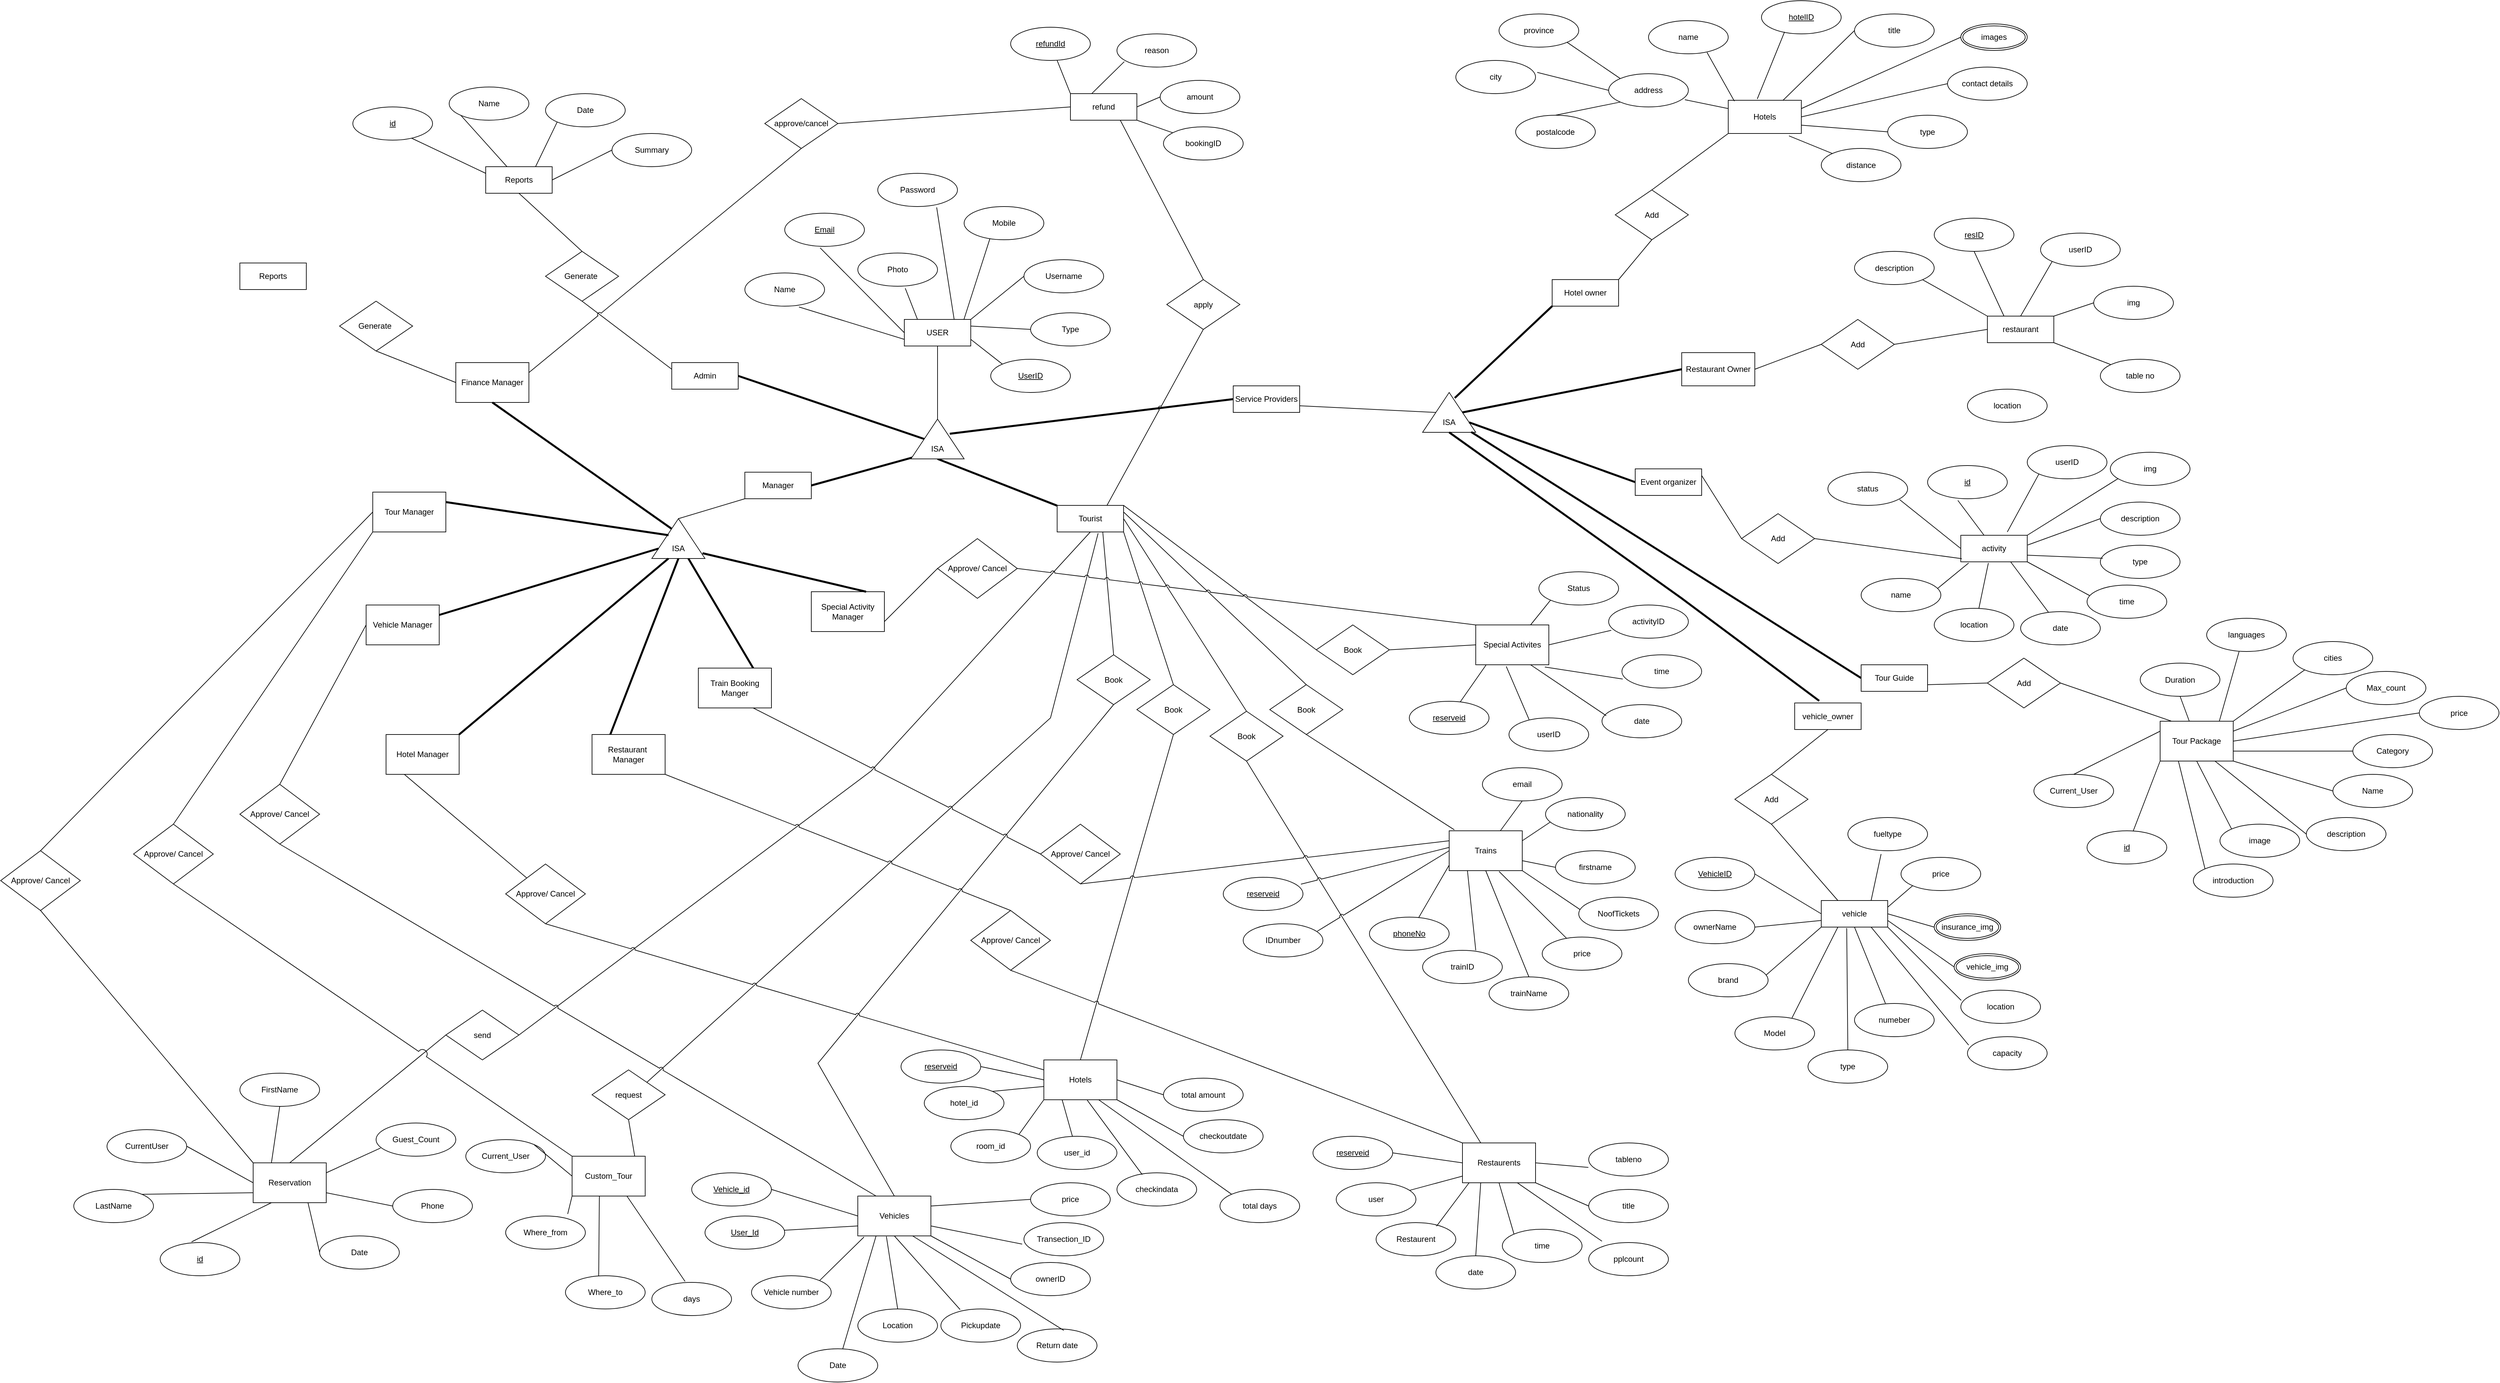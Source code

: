 <mxfile version="21.1.4" type="device">
  <diagram name="Page-1" id="gwMdnIONhVsbJrzuY9f_">
    <mxGraphModel dx="7436" dy="4024" grid="1" gridSize="10" guides="1" tooltips="1" connect="1" arrows="1" fold="1" page="1" pageScale="1" pageWidth="850" pageHeight="1100" math="0" shadow="0">
      <root>
        <mxCell id="0" />
        <mxCell id="1" parent="0" />
        <mxCell id="G6E1uZcaA4SNPLldOdaM-3" value="USER" style="rounded=0;whiteSpace=wrap;html=1;" vertex="1" parent="1">
          <mxGeometry x="310" y="60" width="100" height="40" as="geometry" />
        </mxCell>
        <mxCell id="G6E1uZcaA4SNPLldOdaM-6" value="" style="endArrow=none;html=1;rounded=0;entryX=0.5;entryY=1;entryDx=0;entryDy=0;" edge="1" parent="1" source="G6E1uZcaA4SNPLldOdaM-4" target="G6E1uZcaA4SNPLldOdaM-3">
          <mxGeometry width="50" height="50" relative="1" as="geometry">
            <mxPoint x="630" y="330" as="sourcePoint" />
            <mxPoint x="680" y="280" as="targetPoint" />
          </mxGeometry>
        </mxCell>
        <mxCell id="G6E1uZcaA4SNPLldOdaM-7" value="Manager" style="rounded=0;whiteSpace=wrap;html=1;" vertex="1" parent="1">
          <mxGeometry x="70" y="290" width="100" height="40" as="geometry" />
        </mxCell>
        <mxCell id="G6E1uZcaA4SNPLldOdaM-8" value="Admin" style="rounded=0;whiteSpace=wrap;html=1;" vertex="1" parent="1">
          <mxGeometry x="-40" y="125" width="100" height="40" as="geometry" />
        </mxCell>
        <mxCell id="G6E1uZcaA4SNPLldOdaM-9" value="Tourist" style="rounded=0;whiteSpace=wrap;html=1;" vertex="1" parent="1">
          <mxGeometry x="540" y="340" width="100" height="40" as="geometry" />
        </mxCell>
        <mxCell id="G6E1uZcaA4SNPLldOdaM-10" value="Service Providers" style="rounded=0;whiteSpace=wrap;html=1;" vertex="1" parent="1">
          <mxGeometry x="805" y="160" width="100" height="40" as="geometry" />
        </mxCell>
        <mxCell id="G6E1uZcaA4SNPLldOdaM-11" value="" style="endArrow=none;html=1;rounded=0;entryX=1;entryY=0.5;entryDx=0;entryDy=0;exitX=0.5;exitY=0;exitDx=0;exitDy=0;strokeWidth=3;" edge="1" parent="1" source="G6E1uZcaA4SNPLldOdaM-4" target="G6E1uZcaA4SNPLldOdaM-8">
          <mxGeometry width="50" height="50" relative="1" as="geometry">
            <mxPoint x="370" y="220" as="sourcePoint" />
            <mxPoint x="370" y="110" as="targetPoint" />
          </mxGeometry>
        </mxCell>
        <mxCell id="G6E1uZcaA4SNPLldOdaM-12" value="" style="endArrow=none;html=1;rounded=0;entryX=1;entryY=0.5;entryDx=0;entryDy=0;exitX=0.036;exitY=0.032;exitDx=0;exitDy=0;exitPerimeter=0;strokeWidth=3;" edge="1" parent="1" source="G6E1uZcaA4SNPLldOdaM-4" target="G6E1uZcaA4SNPLldOdaM-7">
          <mxGeometry width="50" height="50" relative="1" as="geometry">
            <mxPoint x="350" y="250" as="sourcePoint" />
            <mxPoint x="130" y="180" as="targetPoint" />
          </mxGeometry>
        </mxCell>
        <mxCell id="G6E1uZcaA4SNPLldOdaM-13" value="" style="endArrow=none;html=1;rounded=0;exitX=0.5;exitY=1;exitDx=0;exitDy=0;strokeWidth=3;" edge="1" parent="1" source="G6E1uZcaA4SNPLldOdaM-5" target="G6E1uZcaA4SNPLldOdaM-9">
          <mxGeometry width="50" height="50" relative="1" as="geometry">
            <mxPoint x="333" y="278" as="sourcePoint" />
            <mxPoint x="180" y="320" as="targetPoint" />
          </mxGeometry>
        </mxCell>
        <mxCell id="G6E1uZcaA4SNPLldOdaM-14" value="" style="endArrow=none;html=1;rounded=0;exitX=0.632;exitY=0.73;exitDx=0;exitDy=0;exitPerimeter=0;entryX=0;entryY=0.5;entryDx=0;entryDy=0;strokeWidth=3;" edge="1" parent="1" source="G6E1uZcaA4SNPLldOdaM-4" target="G6E1uZcaA4SNPLldOdaM-10">
          <mxGeometry width="50" height="50" relative="1" as="geometry">
            <mxPoint x="370" y="280" as="sourcePoint" />
            <mxPoint x="386" y="360" as="targetPoint" />
          </mxGeometry>
        </mxCell>
        <mxCell id="G6E1uZcaA4SNPLldOdaM-15" value="" style="group" vertex="1" connectable="0" parent="1">
          <mxGeometry x="320" y="210" width="80" height="60" as="geometry" />
        </mxCell>
        <mxCell id="G6E1uZcaA4SNPLldOdaM-4" value="" style="triangle;whiteSpace=wrap;html=1;rotation=-90;" vertex="1" parent="G6E1uZcaA4SNPLldOdaM-15">
          <mxGeometry x="10" y="-10" width="60" height="80" as="geometry" />
        </mxCell>
        <mxCell id="G6E1uZcaA4SNPLldOdaM-5" value="ISA" style="text;html=1;strokeColor=none;fillColor=none;align=center;verticalAlign=middle;whiteSpace=wrap;rounded=0;" vertex="1" parent="G6E1uZcaA4SNPLldOdaM-15">
          <mxGeometry x="10" y="30" width="60" height="30" as="geometry" />
        </mxCell>
        <mxCell id="G6E1uZcaA4SNPLldOdaM-16" value="" style="group" vertex="1" connectable="0" parent="1">
          <mxGeometry x="-70" y="360" width="80" height="60" as="geometry" />
        </mxCell>
        <mxCell id="G6E1uZcaA4SNPLldOdaM-17" value="" style="triangle;whiteSpace=wrap;html=1;rotation=-90;" vertex="1" parent="G6E1uZcaA4SNPLldOdaM-16">
          <mxGeometry x="10" y="-10" width="60" height="80" as="geometry" />
        </mxCell>
        <mxCell id="G6E1uZcaA4SNPLldOdaM-18" value="ISA" style="text;html=1;strokeColor=none;fillColor=none;align=center;verticalAlign=middle;whiteSpace=wrap;rounded=0;" vertex="1" parent="G6E1uZcaA4SNPLldOdaM-16">
          <mxGeometry x="10" y="30" width="60" height="30" as="geometry" />
        </mxCell>
        <mxCell id="G6E1uZcaA4SNPLldOdaM-19" value="Restaurant&amp;nbsp; Manager" style="rounded=0;whiteSpace=wrap;html=1;" vertex="1" parent="1">
          <mxGeometry x="-160" y="685" width="110" height="60" as="geometry" />
        </mxCell>
        <mxCell id="G6E1uZcaA4SNPLldOdaM-20" value="Tour Manager" style="rounded=0;whiteSpace=wrap;html=1;" vertex="1" parent="1">
          <mxGeometry x="-490" y="320" width="110" height="60" as="geometry" />
        </mxCell>
        <mxCell id="G6E1uZcaA4SNPLldOdaM-21" value="Hotel Manager" style="rounded=0;whiteSpace=wrap;html=1;" vertex="1" parent="1">
          <mxGeometry x="-470" y="685" width="110" height="60" as="geometry" />
        </mxCell>
        <mxCell id="G6E1uZcaA4SNPLldOdaM-24" value="Train Booking Manger" style="rounded=0;whiteSpace=wrap;html=1;" vertex="1" parent="1">
          <mxGeometry y="585" width="110" height="60" as="geometry" />
        </mxCell>
        <mxCell id="G6E1uZcaA4SNPLldOdaM-25" value="Special Activity Manager" style="rounded=0;whiteSpace=wrap;html=1;" vertex="1" parent="1">
          <mxGeometry x="170" y="470" width="110" height="60" as="geometry" />
        </mxCell>
        <mxCell id="G6E1uZcaA4SNPLldOdaM-26" value="" style="endArrow=none;html=1;rounded=0;entryX=1;entryY=0.5;entryDx=0;entryDy=0;exitX=0;exitY=1;exitDx=0;exitDy=0;" edge="1" parent="1" source="G6E1uZcaA4SNPLldOdaM-7" target="G6E1uZcaA4SNPLldOdaM-17">
          <mxGeometry width="50" height="50" relative="1" as="geometry">
            <mxPoint x="333" y="278" as="sourcePoint" />
            <mxPoint x="180" y="320" as="targetPoint" />
          </mxGeometry>
        </mxCell>
        <mxCell id="G6E1uZcaA4SNPLldOdaM-27" value="" style="endArrow=none;html=1;rounded=0;entryX=1;entryY=0.25;entryDx=0;entryDy=0;exitX=0.585;exitY=0.314;exitDx=0;exitDy=0;exitPerimeter=0;strokeWidth=3;" edge="1" parent="1" source="G6E1uZcaA4SNPLldOdaM-17" target="G6E1uZcaA4SNPLldOdaM-20">
          <mxGeometry width="50" height="50" relative="1" as="geometry">
            <mxPoint x="80" y="340" as="sourcePoint" />
            <mxPoint x="-30" y="440" as="targetPoint" />
          </mxGeometry>
        </mxCell>
        <mxCell id="G6E1uZcaA4SNPLldOdaM-28" value="" style="endArrow=none;html=1;rounded=0;entryX=1;entryY=0.25;entryDx=0;entryDy=0;exitX=0;exitY=0.5;exitDx=0;exitDy=0;strokeWidth=3;" edge="1" parent="1" source="G6E1uZcaA4SNPLldOdaM-18" target="G6E1uZcaA4SNPLldOdaM-204">
          <mxGeometry width="50" height="50" relative="1" as="geometry">
            <mxPoint x="-45" y="465" as="sourcePoint" />
            <mxPoint x="-305" y="350" as="targetPoint" />
          </mxGeometry>
        </mxCell>
        <mxCell id="G6E1uZcaA4SNPLldOdaM-29" value="" style="endArrow=none;html=1;rounded=0;entryX=0.75;entryY=0;entryDx=0;entryDy=0;exitX=0.75;exitY=1;exitDx=0;exitDy=0;strokeWidth=3;" edge="1" parent="1" source="G6E1uZcaA4SNPLldOdaM-18" target="G6E1uZcaA4SNPLldOdaM-24">
          <mxGeometry width="50" height="50" relative="1" as="geometry">
            <mxPoint x="-60" y="485" as="sourcePoint" />
            <mxPoint x="-280" y="490" as="targetPoint" />
          </mxGeometry>
        </mxCell>
        <mxCell id="G6E1uZcaA4SNPLldOdaM-30" value="" style="endArrow=none;html=1;rounded=0;entryX=1;entryY=0;entryDx=0;entryDy=0;exitX=0.25;exitY=1;exitDx=0;exitDy=0;strokeWidth=3;" edge="1" parent="1" source="G6E1uZcaA4SNPLldOdaM-18" target="G6E1uZcaA4SNPLldOdaM-21">
          <mxGeometry width="50" height="50" relative="1" as="geometry">
            <mxPoint x="-69" y="502" as="sourcePoint" />
            <mxPoint x="-246" y="592" as="targetPoint" />
          </mxGeometry>
        </mxCell>
        <mxCell id="G6E1uZcaA4SNPLldOdaM-31" value="" style="endArrow=none;html=1;rounded=0;entryX=0.75;entryY=0;entryDx=0;entryDy=0;exitX=0.133;exitY=0.954;exitDx=0;exitDy=0;strokeWidth=3;exitPerimeter=0;" edge="1" parent="1" source="G6E1uZcaA4SNPLldOdaM-17" target="G6E1uZcaA4SNPLldOdaM-25">
          <mxGeometry width="50" height="50" relative="1" as="geometry">
            <mxPoint x="-45" y="500" as="sourcePoint" />
            <mxPoint x="-180" y="730" as="targetPoint" />
          </mxGeometry>
        </mxCell>
        <mxCell id="G6E1uZcaA4SNPLldOdaM-32" value="" style="endArrow=none;html=1;rounded=0;entryX=0.25;entryY=0;entryDx=0;entryDy=0;exitX=0.5;exitY=1;exitDx=0;exitDy=0;strokeWidth=3;" edge="1" parent="1" source="G6E1uZcaA4SNPLldOdaM-18" target="G6E1uZcaA4SNPLldOdaM-19">
          <mxGeometry width="50" height="50" relative="1" as="geometry">
            <mxPoint x="-15" y="500" as="sourcePoint" />
            <mxPoint x="89.19" y="626.26" as="targetPoint" />
          </mxGeometry>
        </mxCell>
        <mxCell id="G6E1uZcaA4SNPLldOdaM-35" value="Tour Guide" style="rounded=0;whiteSpace=wrap;html=1;" vertex="1" parent="1">
          <mxGeometry x="1750" y="580" width="100" height="40" as="geometry" />
        </mxCell>
        <mxCell id="G6E1uZcaA4SNPLldOdaM-36" value="Name" style="ellipse;whiteSpace=wrap;html=1;" vertex="1" parent="1">
          <mxGeometry x="70" y="-10" width="120" height="50" as="geometry" />
        </mxCell>
        <mxCell id="G6E1uZcaA4SNPLldOdaM-37" value="&lt;u&gt;Email&lt;/u&gt;" style="ellipse;whiteSpace=wrap;html=1;" vertex="1" parent="1">
          <mxGeometry x="130" y="-100" width="120" height="50" as="geometry" />
        </mxCell>
        <mxCell id="G6E1uZcaA4SNPLldOdaM-38" value="Mobile" style="ellipse;whiteSpace=wrap;html=1;" vertex="1" parent="1">
          <mxGeometry x="400" y="-110" width="120" height="50" as="geometry" />
        </mxCell>
        <mxCell id="G6E1uZcaA4SNPLldOdaM-39" value="Username" style="ellipse;whiteSpace=wrap;html=1;" vertex="1" parent="1">
          <mxGeometry x="490" y="-30" width="120" height="50" as="geometry" />
        </mxCell>
        <mxCell id="G6E1uZcaA4SNPLldOdaM-40" value="Password" style="ellipse;whiteSpace=wrap;html=1;" vertex="1" parent="1">
          <mxGeometry x="270" y="-160" width="120" height="50" as="geometry" />
        </mxCell>
        <mxCell id="G6E1uZcaA4SNPLldOdaM-41" value="Photo" style="ellipse;whiteSpace=wrap;html=1;" vertex="1" parent="1">
          <mxGeometry x="240" y="-40" width="120" height="50" as="geometry" />
        </mxCell>
        <mxCell id="G6E1uZcaA4SNPLldOdaM-42" value="Type" style="ellipse;whiteSpace=wrap;html=1;" vertex="1" parent="1">
          <mxGeometry x="500" y="50" width="120" height="50" as="geometry" />
        </mxCell>
        <mxCell id="G6E1uZcaA4SNPLldOdaM-43" value="" style="endArrow=none;html=1;rounded=0;entryX=0.679;entryY=1.025;entryDx=0;entryDy=0;exitX=0;exitY=0.75;exitDx=0;exitDy=0;entryPerimeter=0;" edge="1" parent="1" source="G6E1uZcaA4SNPLldOdaM-3" target="G6E1uZcaA4SNPLldOdaM-36">
          <mxGeometry width="50" height="50" relative="1" as="geometry">
            <mxPoint x="350" y="250" as="sourcePoint" />
            <mxPoint x="130" y="180" as="targetPoint" />
          </mxGeometry>
        </mxCell>
        <mxCell id="G6E1uZcaA4SNPLldOdaM-44" value="" style="endArrow=none;html=1;rounded=0;entryX=0.444;entryY=1.044;entryDx=0;entryDy=0;exitX=0;exitY=0.5;exitDx=0;exitDy=0;entryPerimeter=0;" edge="1" parent="1" source="G6E1uZcaA4SNPLldOdaM-3" target="G6E1uZcaA4SNPLldOdaM-37">
          <mxGeometry width="50" height="50" relative="1" as="geometry">
            <mxPoint x="320" y="100" as="sourcePoint" />
            <mxPoint x="161" y="51" as="targetPoint" />
          </mxGeometry>
        </mxCell>
        <mxCell id="G6E1uZcaA4SNPLldOdaM-45" value="" style="endArrow=none;html=1;rounded=0;entryX=0.595;entryY=1.062;entryDx=0;entryDy=0;exitX=0.196;exitY=-0.014;exitDx=0;exitDy=0;entryPerimeter=0;exitPerimeter=0;" edge="1" parent="1" source="G6E1uZcaA4SNPLldOdaM-3" target="G6E1uZcaA4SNPLldOdaM-41">
          <mxGeometry width="50" height="50" relative="1" as="geometry">
            <mxPoint x="320" y="90" as="sourcePoint" />
            <mxPoint x="193" y="-38" as="targetPoint" />
          </mxGeometry>
        </mxCell>
        <mxCell id="G6E1uZcaA4SNPLldOdaM-46" value="" style="endArrow=none;html=1;rounded=0;entryX=0.739;entryY=1.025;entryDx=0;entryDy=0;exitX=0.75;exitY=0;exitDx=0;exitDy=0;entryPerimeter=0;" edge="1" parent="1" source="G6E1uZcaA4SNPLldOdaM-3" target="G6E1uZcaA4SNPLldOdaM-40">
          <mxGeometry width="50" height="50" relative="1" as="geometry">
            <mxPoint x="340" y="69" as="sourcePoint" />
            <mxPoint x="321" y="23" as="targetPoint" />
          </mxGeometry>
        </mxCell>
        <mxCell id="G6E1uZcaA4SNPLldOdaM-47" value="" style="endArrow=none;html=1;rounded=0;entryX=0.323;entryY=0.971;entryDx=0;entryDy=0;exitX=0.896;exitY=0.009;exitDx=0;exitDy=0;entryPerimeter=0;exitPerimeter=0;" edge="1" parent="1" source="G6E1uZcaA4SNPLldOdaM-3" target="G6E1uZcaA4SNPLldOdaM-38">
          <mxGeometry width="50" height="50" relative="1" as="geometry">
            <mxPoint x="395" y="70" as="sourcePoint" />
            <mxPoint x="369" y="-99" as="targetPoint" />
          </mxGeometry>
        </mxCell>
        <mxCell id="G6E1uZcaA4SNPLldOdaM-48" value="" style="endArrow=none;html=1;rounded=0;entryX=0;entryY=0.5;entryDx=0;entryDy=0;exitX=1;exitY=0;exitDx=0;exitDy=0;" edge="1" parent="1" source="G6E1uZcaA4SNPLldOdaM-3" target="G6E1uZcaA4SNPLldOdaM-39">
          <mxGeometry width="50" height="50" relative="1" as="geometry">
            <mxPoint x="410" y="70" as="sourcePoint" />
            <mxPoint x="449" y="-51" as="targetPoint" />
          </mxGeometry>
        </mxCell>
        <mxCell id="G6E1uZcaA4SNPLldOdaM-49" value="" style="endArrow=none;html=1;rounded=0;entryX=0;entryY=0.5;entryDx=0;entryDy=0;exitX=1;exitY=0.25;exitDx=0;exitDy=0;" edge="1" parent="1" source="G6E1uZcaA4SNPLldOdaM-3" target="G6E1uZcaA4SNPLldOdaM-42">
          <mxGeometry width="50" height="50" relative="1" as="geometry">
            <mxPoint x="420" y="70" as="sourcePoint" />
            <mxPoint x="500" y="5" as="targetPoint" />
          </mxGeometry>
        </mxCell>
        <mxCell id="G6E1uZcaA4SNPLldOdaM-50" value="&lt;u&gt;UserID&lt;/u&gt;" style="ellipse;whiteSpace=wrap;html=1;" vertex="1" parent="1">
          <mxGeometry x="440" y="120" width="120" height="50" as="geometry" />
        </mxCell>
        <mxCell id="G6E1uZcaA4SNPLldOdaM-51" value="" style="endArrow=none;html=1;rounded=0;entryX=0;entryY=0;entryDx=0;entryDy=0;exitX=1;exitY=0.75;exitDx=0;exitDy=0;" edge="1" parent="1" source="G6E1uZcaA4SNPLldOdaM-3" target="G6E1uZcaA4SNPLldOdaM-50">
          <mxGeometry width="50" height="50" relative="1" as="geometry">
            <mxPoint x="420" y="80" as="sourcePoint" />
            <mxPoint x="510" y="85" as="targetPoint" />
          </mxGeometry>
        </mxCell>
        <mxCell id="G6E1uZcaA4SNPLldOdaM-54" value="" style="group" vertex="1" connectable="0" parent="1">
          <mxGeometry x="1090" y="170" width="80" height="60" as="geometry" />
        </mxCell>
        <mxCell id="G6E1uZcaA4SNPLldOdaM-55" value="" style="triangle;whiteSpace=wrap;html=1;rotation=-90;" vertex="1" parent="G6E1uZcaA4SNPLldOdaM-54">
          <mxGeometry x="10" y="-10" width="60" height="80" as="geometry" />
        </mxCell>
        <mxCell id="G6E1uZcaA4SNPLldOdaM-56" value="ISA" style="text;html=1;strokeColor=none;fillColor=none;align=center;verticalAlign=middle;whiteSpace=wrap;rounded=0;" vertex="1" parent="G6E1uZcaA4SNPLldOdaM-54">
          <mxGeometry x="10" y="30" width="60" height="30" as="geometry" />
        </mxCell>
        <mxCell id="G6E1uZcaA4SNPLldOdaM-58" value="send" style="rhombus;whiteSpace=wrap;html=1;" vertex="1" parent="1">
          <mxGeometry x="-380" y="1100" width="110" height="75" as="geometry" />
        </mxCell>
        <mxCell id="G6E1uZcaA4SNPLldOdaM-59" value="Reservation" style="rounded=0;whiteSpace=wrap;html=1;" vertex="1" parent="1">
          <mxGeometry x="-670" y="1330" width="110" height="60" as="geometry" />
        </mxCell>
        <mxCell id="G6E1uZcaA4SNPLldOdaM-60" value="" style="endArrow=none;html=1;rounded=0;entryX=0.5;entryY=1;entryDx=0;entryDy=0;exitX=1;exitY=0.5;exitDx=0;exitDy=0;" edge="1" parent="1" source="G6E1uZcaA4SNPLldOdaM-58" target="G6E1uZcaA4SNPLldOdaM-9">
          <mxGeometry width="50" height="50" relative="1" as="geometry">
            <mxPoint y="485" as="sourcePoint" />
            <mxPoint x="200" y="545" as="targetPoint" />
            <Array as="points">
              <mxPoint x="260" y="740" />
            </Array>
          </mxGeometry>
        </mxCell>
        <mxCell id="G6E1uZcaA4SNPLldOdaM-61" value="" style="endArrow=none;html=1;rounded=0;exitX=0.5;exitY=0;exitDx=0;exitDy=0;entryX=0;entryY=0.5;entryDx=0;entryDy=0;" edge="1" parent="1" source="G6E1uZcaA4SNPLldOdaM-59" target="G6E1uZcaA4SNPLldOdaM-58">
          <mxGeometry width="50" height="50" relative="1" as="geometry">
            <mxPoint x="590" y="530" as="sourcePoint" />
            <mxPoint x="580" y="590" as="targetPoint" />
          </mxGeometry>
        </mxCell>
        <mxCell id="G6E1uZcaA4SNPLldOdaM-65" value="Book" style="rhombus;whiteSpace=wrap;html=1;" vertex="1" parent="1">
          <mxGeometry x="860" y="610" width="110" height="75" as="geometry" />
        </mxCell>
        <mxCell id="G6E1uZcaA4SNPLldOdaM-66" value="Hotels" style="rounded=0;whiteSpace=wrap;html=1;" vertex="1" parent="1">
          <mxGeometry x="520" y="1175" width="110" height="60" as="geometry" />
        </mxCell>
        <mxCell id="G6E1uZcaA4SNPLldOdaM-67" value="Book" style="rhombus;whiteSpace=wrap;html=1;" vertex="1" parent="1">
          <mxGeometry x="570" y="565" width="110" height="75" as="geometry" />
        </mxCell>
        <mxCell id="G6E1uZcaA4SNPLldOdaM-68" value="Vehicles" style="rounded=0;whiteSpace=wrap;html=1;" vertex="1" parent="1">
          <mxGeometry x="240" y="1380" width="110" height="60" as="geometry" />
        </mxCell>
        <mxCell id="G6E1uZcaA4SNPLldOdaM-69" value="" style="endArrow=none;html=1;rounded=0;entryX=0.687;entryY=1.009;entryDx=0;entryDy=0;exitX=0.5;exitY=0;exitDx=0;exitDy=0;entryPerimeter=0;" edge="1" parent="1" source="G6E1uZcaA4SNPLldOdaM-67" target="G6E1uZcaA4SNPLldOdaM-9">
          <mxGeometry width="50" height="50" relative="1" as="geometry">
            <mxPoint x="590" y="530" as="sourcePoint" />
            <mxPoint x="590" y="450" as="targetPoint" />
          </mxGeometry>
        </mxCell>
        <mxCell id="G6E1uZcaA4SNPLldOdaM-70" value="" style="endArrow=none;html=1;rounded=0;exitX=0.5;exitY=0;exitDx=0;exitDy=0;entryX=0.5;entryY=1;entryDx=0;entryDy=0;" edge="1" parent="1" source="G6E1uZcaA4SNPLldOdaM-68" target="G6E1uZcaA4SNPLldOdaM-67">
          <mxGeometry width="50" height="50" relative="1" as="geometry">
            <mxPoint x="735" y="620" as="sourcePoint" />
            <mxPoint x="730" y="680" as="targetPoint" />
            <Array as="points">
              <mxPoint x="180" y="1180" />
            </Array>
          </mxGeometry>
        </mxCell>
        <mxCell id="G6E1uZcaA4SNPLldOdaM-71" value="Book" style="rhombus;whiteSpace=wrap;html=1;" vertex="1" parent="1">
          <mxGeometry x="770" y="650" width="110" height="75" as="geometry" />
        </mxCell>
        <mxCell id="G6E1uZcaA4SNPLldOdaM-72" value="Restaurents" style="rounded=0;whiteSpace=wrap;html=1;" vertex="1" parent="1">
          <mxGeometry x="1150" y="1300" width="110" height="60" as="geometry" />
        </mxCell>
        <mxCell id="G6E1uZcaA4SNPLldOdaM-73" value="Trains" style="rounded=0;whiteSpace=wrap;html=1;" vertex="1" parent="1">
          <mxGeometry x="1130" y="830" width="110" height="60" as="geometry" />
        </mxCell>
        <mxCell id="G6E1uZcaA4SNPLldOdaM-74" value="Special Activites" style="rounded=0;whiteSpace=wrap;html=1;" vertex="1" parent="1">
          <mxGeometry x="1170" y="520" width="110" height="60" as="geometry" />
        </mxCell>
        <mxCell id="G6E1uZcaA4SNPLldOdaM-75" value="Book" style="rhombus;whiteSpace=wrap;html=1;" vertex="1" parent="1">
          <mxGeometry x="930" y="520" width="110" height="75" as="geometry" />
        </mxCell>
        <mxCell id="G6E1uZcaA4SNPLldOdaM-76" value="Book" style="rhombus;whiteSpace=wrap;html=1;" vertex="1" parent="1">
          <mxGeometry x="660" y="610" width="110" height="75" as="geometry" />
        </mxCell>
        <mxCell id="G6E1uZcaA4SNPLldOdaM-77" value="" style="endArrow=none;html=1;rounded=0;entryX=1;entryY=1;entryDx=0;entryDy=0;exitX=0.5;exitY=0;exitDx=0;exitDy=0;" edge="1" parent="1" source="G6E1uZcaA4SNPLldOdaM-76" target="G6E1uZcaA4SNPLldOdaM-9">
          <mxGeometry width="50" height="50" relative="1" as="geometry">
            <mxPoint x="665" y="565" as="sourcePoint" />
            <mxPoint x="609" y="450" as="targetPoint" />
          </mxGeometry>
        </mxCell>
        <mxCell id="G6E1uZcaA4SNPLldOdaM-78" value="" style="endArrow=none;html=1;rounded=0;entryX=1;entryY=0.5;entryDx=0;entryDy=0;exitX=0.5;exitY=0;exitDx=0;exitDy=0;" edge="1" parent="1" source="G6E1uZcaA4SNPLldOdaM-71" target="G6E1uZcaA4SNPLldOdaM-9">
          <mxGeometry width="50" height="50" relative="1" as="geometry">
            <mxPoint x="815" y="538" as="sourcePoint" />
            <mxPoint x="640" y="450" as="targetPoint" />
          </mxGeometry>
        </mxCell>
        <mxCell id="G6E1uZcaA4SNPLldOdaM-79" value="" style="endArrow=none;html=1;rounded=0;entryX=1;entryY=0.25;entryDx=0;entryDy=0;exitX=0.5;exitY=0;exitDx=0;exitDy=0;" edge="1" parent="1" source="G6E1uZcaA4SNPLldOdaM-65" target="G6E1uZcaA4SNPLldOdaM-9">
          <mxGeometry width="50" height="50" relative="1" as="geometry">
            <mxPoint x="830" y="583" as="sourcePoint" />
            <mxPoint x="640" y="430" as="targetPoint" />
          </mxGeometry>
        </mxCell>
        <mxCell id="G6E1uZcaA4SNPLldOdaM-80" value="" style="endArrow=none;html=1;rounded=0;entryX=1;entryY=0;entryDx=0;entryDy=0;exitX=0;exitY=0.5;exitDx=0;exitDy=0;" edge="1" parent="1" source="G6E1uZcaA4SNPLldOdaM-75" target="G6E1uZcaA4SNPLldOdaM-9">
          <mxGeometry width="50" height="50" relative="1" as="geometry">
            <mxPoint x="830" y="538" as="sourcePoint" />
            <mxPoint x="640" y="420" as="targetPoint" />
          </mxGeometry>
        </mxCell>
        <mxCell id="G6E1uZcaA4SNPLldOdaM-81" value="" style="endArrow=none;html=1;rounded=0;entryX=0.5;entryY=0;entryDx=0;entryDy=0;exitX=0.5;exitY=1;exitDx=0;exitDy=0;" edge="1" parent="1" source="G6E1uZcaA4SNPLldOdaM-76" target="G6E1uZcaA4SNPLldOdaM-66">
          <mxGeometry width="50" height="50" relative="1" as="geometry">
            <mxPoint x="725" y="620" as="sourcePoint" />
            <mxPoint x="640" y="450" as="targetPoint" />
          </mxGeometry>
        </mxCell>
        <mxCell id="G6E1uZcaA4SNPLldOdaM-82" value="" style="endArrow=none;html=1;rounded=0;entryX=0.25;entryY=0;entryDx=0;entryDy=0;exitX=0.5;exitY=1;exitDx=0;exitDy=0;" edge="1" parent="1" source="G6E1uZcaA4SNPLldOdaM-71" target="G6E1uZcaA4SNPLldOdaM-72">
          <mxGeometry width="50" height="50" relative="1" as="geometry">
            <mxPoint x="725" y="695" as="sourcePoint" />
            <mxPoint x="945" y="1100" as="targetPoint" />
          </mxGeometry>
        </mxCell>
        <mxCell id="G6E1uZcaA4SNPLldOdaM-84" value="" style="endArrow=none;html=1;rounded=0;entryX=0.071;entryY=-0.024;entryDx=0;entryDy=0;exitX=0.5;exitY=1;exitDx=0;exitDy=0;entryPerimeter=0;" edge="1" parent="1" source="G6E1uZcaA4SNPLldOdaM-65" target="G6E1uZcaA4SNPLldOdaM-73">
          <mxGeometry width="50" height="50" relative="1" as="geometry">
            <mxPoint x="835" y="735" as="sourcePoint" />
            <mxPoint x="1140" y="1130" as="targetPoint" />
          </mxGeometry>
        </mxCell>
        <mxCell id="G6E1uZcaA4SNPLldOdaM-85" value="" style="endArrow=none;html=1;rounded=0;entryX=0;entryY=0.5;entryDx=0;entryDy=0;exitX=1;exitY=0.5;exitDx=0;exitDy=0;" edge="1" parent="1" source="G6E1uZcaA4SNPLldOdaM-75" target="G6E1uZcaA4SNPLldOdaM-74">
          <mxGeometry width="50" height="50" relative="1" as="geometry">
            <mxPoint x="925" y="695" as="sourcePoint" />
            <mxPoint x="1400" y="1020" as="targetPoint" />
          </mxGeometry>
        </mxCell>
        <mxCell id="G6E1uZcaA4SNPLldOdaM-86" value="CurrentUser" style="ellipse;whiteSpace=wrap;html=1;" vertex="1" parent="1">
          <mxGeometry x="-890" y="1280" width="120" height="50" as="geometry" />
        </mxCell>
        <mxCell id="G6E1uZcaA4SNPLldOdaM-87" value="&lt;u&gt;id&lt;/u&gt;" style="ellipse;whiteSpace=wrap;html=1;" vertex="1" parent="1">
          <mxGeometry x="-810" y="1450" width="120" height="50" as="geometry" />
        </mxCell>
        <mxCell id="G6E1uZcaA4SNPLldOdaM-88" value="FirstName" style="ellipse;whiteSpace=wrap;html=1;" vertex="1" parent="1">
          <mxGeometry x="-690" y="1195" width="120" height="50" as="geometry" />
        </mxCell>
        <mxCell id="G6E1uZcaA4SNPLldOdaM-89" value="LastName" style="ellipse;whiteSpace=wrap;html=1;" vertex="1" parent="1">
          <mxGeometry x="-940" y="1370" width="120" height="50" as="geometry" />
        </mxCell>
        <mxCell id="G6E1uZcaA4SNPLldOdaM-90" value="Date" style="ellipse;whiteSpace=wrap;html=1;" vertex="1" parent="1">
          <mxGeometry x="-570" y="1440" width="120" height="50" as="geometry" />
        </mxCell>
        <mxCell id="G6E1uZcaA4SNPLldOdaM-91" value="Phone" style="ellipse;whiteSpace=wrap;html=1;" vertex="1" parent="1">
          <mxGeometry x="-460" y="1370" width="120" height="50" as="geometry" />
        </mxCell>
        <mxCell id="G6E1uZcaA4SNPLldOdaM-92" value="Guest_Count" style="ellipse;whiteSpace=wrap;html=1;" vertex="1" parent="1">
          <mxGeometry x="-485" y="1270" width="120" height="50" as="geometry" />
        </mxCell>
        <mxCell id="G6E1uZcaA4SNPLldOdaM-93" value="Approve/ Cancel" style="rhombus;whiteSpace=wrap;html=1;" vertex="1" parent="1">
          <mxGeometry x="-1050" y="860" width="120" height="90" as="geometry" />
        </mxCell>
        <mxCell id="G6E1uZcaA4SNPLldOdaM-94" value="" style="endArrow=none;html=1;rounded=0;entryX=0;entryY=0;entryDx=0;entryDy=0;exitX=0.5;exitY=1;exitDx=0;exitDy=0;" edge="1" parent="1" source="G6E1uZcaA4SNPLldOdaM-93" target="G6E1uZcaA4SNPLldOdaM-59">
          <mxGeometry width="50" height="50" relative="1" as="geometry">
            <mxPoint x="-45" y="500" as="sourcePoint" />
            <mxPoint x="-160" y="730" as="targetPoint" />
          </mxGeometry>
        </mxCell>
        <mxCell id="G6E1uZcaA4SNPLldOdaM-95" value="" style="endArrow=none;html=1;rounded=0;entryX=0.5;entryY=0;entryDx=0;entryDy=0;exitX=0;exitY=0.5;exitDx=0;exitDy=0;" edge="1" parent="1" source="G6E1uZcaA4SNPLldOdaM-20" target="G6E1uZcaA4SNPLldOdaM-93">
          <mxGeometry width="50" height="50" relative="1" as="geometry">
            <mxPoint x="-600" y="1100" as="sourcePoint" />
            <mxPoint x="-230" y="1310" as="targetPoint" />
          </mxGeometry>
        </mxCell>
        <mxCell id="G6E1uZcaA4SNPLldOdaM-96" value="" style="endArrow=none;html=1;rounded=0;entryX=0.25;entryY=0;entryDx=0;entryDy=0;exitX=0.5;exitY=1;exitDx=0;exitDy=0;" edge="1" parent="1" source="G6E1uZcaA4SNPLldOdaM-88" target="G6E1uZcaA4SNPLldOdaM-59">
          <mxGeometry width="50" height="50" relative="1" as="geometry">
            <mxPoint x="-600" y="1100" as="sourcePoint" />
            <mxPoint x="-230" y="1310" as="targetPoint" />
          </mxGeometry>
        </mxCell>
        <mxCell id="G6E1uZcaA4SNPLldOdaM-97" value="" style="endArrow=none;html=1;rounded=0;entryX=0;entryY=0.5;entryDx=0;entryDy=0;exitX=1;exitY=0.5;exitDx=0;exitDy=0;" edge="1" parent="1" source="G6E1uZcaA4SNPLldOdaM-86" target="G6E1uZcaA4SNPLldOdaM-59">
          <mxGeometry width="50" height="50" relative="1" as="geometry">
            <mxPoint x="-230" y="1200" as="sourcePoint" />
            <mxPoint x="-219" y="1282" as="targetPoint" />
          </mxGeometry>
        </mxCell>
        <mxCell id="G6E1uZcaA4SNPLldOdaM-98" value="" style="endArrow=none;html=1;rounded=0;entryX=0;entryY=0.75;entryDx=0;entryDy=0;exitX=1;exitY=0;exitDx=0;exitDy=0;" edge="1" parent="1" source="G6E1uZcaA4SNPLldOdaM-89" target="G6E1uZcaA4SNPLldOdaM-59">
          <mxGeometry width="50" height="50" relative="1" as="geometry">
            <mxPoint x="-320" y="1310" as="sourcePoint" />
            <mxPoint x="-230" y="1310" as="targetPoint" />
          </mxGeometry>
        </mxCell>
        <mxCell id="G6E1uZcaA4SNPLldOdaM-99" value="" style="endArrow=none;html=1;rounded=0;entryX=0.25;entryY=1;entryDx=0;entryDy=0;exitX=0.394;exitY=-0.02;exitDx=0;exitDy=0;exitPerimeter=0;" edge="1" parent="1" source="G6E1uZcaA4SNPLldOdaM-87" target="G6E1uZcaA4SNPLldOdaM-59">
          <mxGeometry width="50" height="50" relative="1" as="geometry">
            <mxPoint x="-292" y="1388" as="sourcePoint" />
            <mxPoint x="-230" y="1325" as="targetPoint" />
          </mxGeometry>
        </mxCell>
        <mxCell id="G6E1uZcaA4SNPLldOdaM-100" value="" style="endArrow=none;html=1;rounded=0;entryX=0.75;entryY=1;entryDx=0;entryDy=0;exitX=0;exitY=0.5;exitDx=0;exitDy=0;" edge="1" parent="1" source="G6E1uZcaA4SNPLldOdaM-90" target="G6E1uZcaA4SNPLldOdaM-59">
          <mxGeometry width="50" height="50" relative="1" as="geometry">
            <mxPoint x="-203" y="1419" as="sourcePoint" />
            <mxPoint x="-202" y="1340" as="targetPoint" />
          </mxGeometry>
        </mxCell>
        <mxCell id="G6E1uZcaA4SNPLldOdaM-101" value="" style="endArrow=none;html=1;rounded=0;entryX=1;entryY=0.75;entryDx=0;entryDy=0;exitX=0;exitY=0.5;exitDx=0;exitDy=0;" edge="1" parent="1" source="G6E1uZcaA4SNPLldOdaM-91" target="G6E1uZcaA4SNPLldOdaM-59">
          <mxGeometry width="50" height="50" relative="1" as="geometry">
            <mxPoint x="-90" y="1425" as="sourcePoint" />
            <mxPoint x="-147" y="1340" as="targetPoint" />
          </mxGeometry>
        </mxCell>
        <mxCell id="G6E1uZcaA4SNPLldOdaM-102" value="" style="endArrow=none;html=1;rounded=0;entryX=1;entryY=0.25;entryDx=0;entryDy=0;exitX=0.056;exitY=0.753;exitDx=0;exitDy=0;exitPerimeter=0;" edge="1" parent="1" source="G6E1uZcaA4SNPLldOdaM-92" target="G6E1uZcaA4SNPLldOdaM-59">
          <mxGeometry width="50" height="50" relative="1" as="geometry">
            <mxPoint y="1345" as="sourcePoint" />
            <mxPoint x="-120" y="1325" as="targetPoint" />
          </mxGeometry>
        </mxCell>
        <mxCell id="G6E1uZcaA4SNPLldOdaM-110" value="Finance Manager" style="rounded=0;whiteSpace=wrap;html=1;" vertex="1" parent="1">
          <mxGeometry x="-365" y="125" width="110" height="60" as="geometry" />
        </mxCell>
        <mxCell id="G6E1uZcaA4SNPLldOdaM-111" value="" style="endArrow=none;html=1;rounded=0;entryX=0.5;entryY=1;entryDx=0;entryDy=0;exitX=0.744;exitY=0.375;exitDx=0;exitDy=0;exitPerimeter=0;strokeWidth=3;" edge="1" parent="1" source="G6E1uZcaA4SNPLldOdaM-17" target="G6E1uZcaA4SNPLldOdaM-110">
          <mxGeometry width="50" height="50" relative="1" as="geometry">
            <mxPoint x="8" y="497" as="sourcePoint" />
            <mxPoint x="99" y="636" as="targetPoint" />
          </mxGeometry>
        </mxCell>
        <mxCell id="G6E1uZcaA4SNPLldOdaM-112" value="request" style="rhombus;whiteSpace=wrap;html=1;" vertex="1" parent="1">
          <mxGeometry x="-160" y="1190" width="110" height="75" as="geometry" />
        </mxCell>
        <mxCell id="G6E1uZcaA4SNPLldOdaM-113" value="" style="endArrow=none;html=1;rounded=0;entryX=0.617;entryY=1.046;entryDx=0;entryDy=0;exitX=1;exitY=0;exitDx=0;exitDy=0;entryPerimeter=0;" edge="1" parent="1" source="G6E1uZcaA4SNPLldOdaM-112" target="G6E1uZcaA4SNPLldOdaM-9">
          <mxGeometry width="50" height="50" relative="1" as="geometry">
            <mxPoint x="490" y="500" as="sourcePoint" />
            <mxPoint x="600" y="390" as="targetPoint" />
            <Array as="points">
              <mxPoint x="530" y="660" />
            </Array>
          </mxGeometry>
        </mxCell>
        <mxCell id="G6E1uZcaA4SNPLldOdaM-114" value="Custom_Tour" style="rounded=0;whiteSpace=wrap;html=1;" vertex="1" parent="1">
          <mxGeometry x="-190" y="1320" width="110" height="60" as="geometry" />
        </mxCell>
        <mxCell id="G6E1uZcaA4SNPLldOdaM-116" value="Reports" style="rounded=0;whiteSpace=wrap;html=1;" vertex="1" parent="1">
          <mxGeometry x="-320" y="-170" width="100" height="40" as="geometry" />
        </mxCell>
        <mxCell id="G6E1uZcaA4SNPLldOdaM-117" value="Generate&amp;nbsp;" style="rhombus;whiteSpace=wrap;html=1;" vertex="1" parent="1">
          <mxGeometry x="-230" y="-42.5" width="110" height="75" as="geometry" />
        </mxCell>
        <mxCell id="G6E1uZcaA4SNPLldOdaM-118" value="" style="endArrow=none;html=1;rounded=0;entryX=0.5;entryY=1;entryDx=0;entryDy=0;exitX=0;exitY=0.25;exitDx=0;exitDy=0;" edge="1" parent="1" source="G6E1uZcaA4SNPLldOdaM-8" target="G6E1uZcaA4SNPLldOdaM-117">
          <mxGeometry width="50" height="50" relative="1" as="geometry">
            <mxPoint x="350" y="250" as="sourcePoint" />
            <mxPoint x="70" y="155" as="targetPoint" />
          </mxGeometry>
        </mxCell>
        <mxCell id="G6E1uZcaA4SNPLldOdaM-119" value="" style="endArrow=none;html=1;rounded=0;entryX=0.5;entryY=1;entryDx=0;entryDy=0;exitX=0.5;exitY=0;exitDx=0;exitDy=0;" edge="1" parent="1" source="G6E1uZcaA4SNPLldOdaM-117" target="G6E1uZcaA4SNPLldOdaM-116">
          <mxGeometry width="50" height="50" relative="1" as="geometry">
            <mxPoint x="-30" y="145" as="sourcePoint" />
            <mxPoint x="-165" y="43" as="targetPoint" />
          </mxGeometry>
        </mxCell>
        <mxCell id="G6E1uZcaA4SNPLldOdaM-120" value="&lt;u&gt;id&lt;/u&gt;" style="ellipse;whiteSpace=wrap;html=1;" vertex="1" parent="1">
          <mxGeometry x="-520" y="-260" width="120" height="50" as="geometry" />
        </mxCell>
        <mxCell id="G6E1uZcaA4SNPLldOdaM-121" value="Name" style="ellipse;whiteSpace=wrap;html=1;" vertex="1" parent="1">
          <mxGeometry x="-375" y="-290" width="120" height="50" as="geometry" />
        </mxCell>
        <mxCell id="G6E1uZcaA4SNPLldOdaM-122" value="" style="endArrow=none;html=1;rounded=0;entryX=0.736;entryY=0.94;entryDx=0;entryDy=0;exitX=0;exitY=0.25;exitDx=0;exitDy=0;entryPerimeter=0;" edge="1" parent="1" source="G6E1uZcaA4SNPLldOdaM-116" target="G6E1uZcaA4SNPLldOdaM-120">
          <mxGeometry width="50" height="50" relative="1" as="geometry">
            <mxPoint x="-165" y="-32" as="sourcePoint" />
            <mxPoint x="-260" y="-120" as="targetPoint" />
          </mxGeometry>
        </mxCell>
        <mxCell id="G6E1uZcaA4SNPLldOdaM-123" value="" style="endArrow=none;html=1;rounded=0;entryX=0;entryY=1;entryDx=0;entryDy=0;" edge="1" parent="1" source="G6E1uZcaA4SNPLldOdaM-116" target="G6E1uZcaA4SNPLldOdaM-121">
          <mxGeometry width="50" height="50" relative="1" as="geometry">
            <mxPoint x="-310" y="-150" as="sourcePoint" />
            <mxPoint x="-422" y="-203" as="targetPoint" />
          </mxGeometry>
        </mxCell>
        <mxCell id="G6E1uZcaA4SNPLldOdaM-124" value="Date" style="ellipse;whiteSpace=wrap;html=1;" vertex="1" parent="1">
          <mxGeometry x="-230" y="-280" width="120" height="50" as="geometry" />
        </mxCell>
        <mxCell id="G6E1uZcaA4SNPLldOdaM-125" value="" style="endArrow=none;html=1;rounded=0;entryX=0;entryY=1;entryDx=0;entryDy=0;exitX=0.75;exitY=0;exitDx=0;exitDy=0;" edge="1" parent="1" source="G6E1uZcaA4SNPLldOdaM-116" target="G6E1uZcaA4SNPLldOdaM-124">
          <mxGeometry width="50" height="50" relative="1" as="geometry">
            <mxPoint x="-278" y="-160" as="sourcePoint" />
            <mxPoint x="-347" y="-237" as="targetPoint" />
          </mxGeometry>
        </mxCell>
        <mxCell id="G6E1uZcaA4SNPLldOdaM-126" value="Summary" style="ellipse;whiteSpace=wrap;html=1;" vertex="1" parent="1">
          <mxGeometry x="-130" y="-220" width="120" height="50" as="geometry" />
        </mxCell>
        <mxCell id="G6E1uZcaA4SNPLldOdaM-127" value="" style="endArrow=none;html=1;rounded=0;entryX=0;entryY=0.5;entryDx=0;entryDy=0;exitX=1;exitY=0.5;exitDx=0;exitDy=0;" edge="1" parent="1" source="G6E1uZcaA4SNPLldOdaM-116" target="G6E1uZcaA4SNPLldOdaM-126">
          <mxGeometry width="50" height="50" relative="1" as="geometry">
            <mxPoint x="-235" y="-160" as="sourcePoint" />
            <mxPoint x="-202" y="-227" as="targetPoint" />
          </mxGeometry>
        </mxCell>
        <mxCell id="G6E1uZcaA4SNPLldOdaM-128" value="Current_User" style="ellipse;whiteSpace=wrap;html=1;" vertex="1" parent="1">
          <mxGeometry x="-350" y="1295" width="120" height="50" as="geometry" />
        </mxCell>
        <mxCell id="G6E1uZcaA4SNPLldOdaM-129" value="Where_from" style="ellipse;whiteSpace=wrap;html=1;" vertex="1" parent="1">
          <mxGeometry x="-290" y="1410" width="120" height="50" as="geometry" />
        </mxCell>
        <mxCell id="G6E1uZcaA4SNPLldOdaM-130" value="Where_to" style="ellipse;whiteSpace=wrap;html=1;" vertex="1" parent="1">
          <mxGeometry x="-200" y="1500" width="120" height="50" as="geometry" />
        </mxCell>
        <mxCell id="G6E1uZcaA4SNPLldOdaM-131" value="days" style="ellipse;whiteSpace=wrap;html=1;" vertex="1" parent="1">
          <mxGeometry x="-70" y="1510" width="120" height="50" as="geometry" />
        </mxCell>
        <mxCell id="G6E1uZcaA4SNPLldOdaM-132" value="" style="endArrow=none;html=1;rounded=0;entryX=1;entryY=0;entryDx=0;entryDy=0;exitX=0;exitY=0.5;exitDx=0;exitDy=0;" edge="1" parent="1" source="G6E1uZcaA4SNPLldOdaM-114" target="G6E1uZcaA4SNPLldOdaM-128">
          <mxGeometry width="50" height="50" relative="1" as="geometry">
            <mxPoint x="423" y="834" as="sourcePoint" />
            <mxPoint x="612" y="392" as="targetPoint" />
          </mxGeometry>
        </mxCell>
        <mxCell id="G6E1uZcaA4SNPLldOdaM-133" value="" style="endArrow=none;html=1;rounded=0;entryX=0.778;entryY=-0.06;entryDx=0;entryDy=0;exitX=0;exitY=1;exitDx=0;exitDy=0;entryPerimeter=0;" edge="1" parent="1" source="G6E1uZcaA4SNPLldOdaM-114" target="G6E1uZcaA4SNPLldOdaM-129">
          <mxGeometry width="50" height="50" relative="1" as="geometry">
            <mxPoint x="60" y="1090" as="sourcePoint" />
            <mxPoint x="-88" y="1157" as="targetPoint" />
          </mxGeometry>
        </mxCell>
        <mxCell id="G6E1uZcaA4SNPLldOdaM-134" value="" style="endArrow=none;html=1;rounded=0;entryX=0.417;entryY=0.007;entryDx=0;entryDy=0;entryPerimeter=0;exitX=0.373;exitY=0.995;exitDx=0;exitDy=0;exitPerimeter=0;" edge="1" parent="1" source="G6E1uZcaA4SNPLldOdaM-114" target="G6E1uZcaA4SNPLldOdaM-130">
          <mxGeometry width="50" height="50" relative="1" as="geometry">
            <mxPoint x="90" y="1100" as="sourcePoint" />
            <mxPoint x="-27" y="1237" as="targetPoint" />
          </mxGeometry>
        </mxCell>
        <mxCell id="G6E1uZcaA4SNPLldOdaM-135" value="" style="endArrow=none;html=1;rounded=0;entryX=0.417;entryY=-0.027;entryDx=0;entryDy=0;exitX=0.75;exitY=1;exitDx=0;exitDy=0;entryPerimeter=0;" edge="1" parent="1" source="G6E1uZcaA4SNPLldOdaM-114" target="G6E1uZcaA4SNPLldOdaM-131">
          <mxGeometry width="50" height="50" relative="1" as="geometry">
            <mxPoint x="100" y="1125" as="sourcePoint" />
            <mxPoint x="80" y="1280" as="targetPoint" />
          </mxGeometry>
        </mxCell>
        <mxCell id="G6E1uZcaA4SNPLldOdaM-136" value="" style="endArrow=none;html=1;rounded=0;entryX=0.856;entryY=-0.006;entryDx=0;entryDy=0;exitX=0.5;exitY=1;exitDx=0;exitDy=0;entryPerimeter=0;" edge="1" parent="1" source="G6E1uZcaA4SNPLldOdaM-112" target="G6E1uZcaA4SNPLldOdaM-114">
          <mxGeometry width="50" height="50" relative="1" as="geometry">
            <mxPoint x="143" y="1120" as="sourcePoint" />
            <mxPoint x="250" y="1279" as="targetPoint" />
          </mxGeometry>
        </mxCell>
        <mxCell id="G6E1uZcaA4SNPLldOdaM-137" value="Approve/ Cancel" style="rhombus;whiteSpace=wrap;html=1;" vertex="1" parent="1">
          <mxGeometry x="-850" y="820" width="120" height="90" as="geometry" />
        </mxCell>
        <mxCell id="G6E1uZcaA4SNPLldOdaM-138" value="" style="endArrow=none;html=1;rounded=0;entryX=0;entryY=0;entryDx=0;entryDy=0;exitX=0.5;exitY=1;exitDx=0;exitDy=0;jumpStyle=arc;jumpSize=14;" edge="1" parent="1" source="G6E1uZcaA4SNPLldOdaM-137" target="G6E1uZcaA4SNPLldOdaM-114">
          <mxGeometry width="50" height="50" relative="1" as="geometry">
            <mxPoint x="-620" y="1255" as="sourcePoint" />
            <mxPoint x="-632" y="1340" as="targetPoint" />
          </mxGeometry>
        </mxCell>
        <mxCell id="G6E1uZcaA4SNPLldOdaM-139" value="" style="endArrow=none;html=1;rounded=0;entryX=0;entryY=1;entryDx=0;entryDy=0;exitX=0.5;exitY=0;exitDx=0;exitDy=0;" edge="1" parent="1" source="G6E1uZcaA4SNPLldOdaM-137" target="G6E1uZcaA4SNPLldOdaM-20">
          <mxGeometry width="50" height="50" relative="1" as="geometry">
            <mxPoint x="-650" y="1000" as="sourcePoint" />
            <mxPoint x="60" y="1060" as="targetPoint" />
          </mxGeometry>
        </mxCell>
        <mxCell id="G6E1uZcaA4SNPLldOdaM-140" value="vehicle" style="rounded=0;whiteSpace=wrap;html=1;" vertex="1" parent="1">
          <mxGeometry x="1690" y="935" width="100" height="40" as="geometry" />
        </mxCell>
        <mxCell id="G6E1uZcaA4SNPLldOdaM-141" value="Event organizer" style="rounded=0;whiteSpace=wrap;html=1;" vertex="1" parent="1">
          <mxGeometry x="1410" y="285" width="100" height="40" as="geometry" />
        </mxCell>
        <mxCell id="G6E1uZcaA4SNPLldOdaM-142" value="Restaurant Owner" style="rounded=0;whiteSpace=wrap;html=1;" vertex="1" parent="1">
          <mxGeometry x="1480" y="110" width="110" height="50" as="geometry" />
        </mxCell>
        <mxCell id="G6E1uZcaA4SNPLldOdaM-144" value="" style="endArrow=none;html=1;rounded=0;entryX=1;entryY=0.75;entryDx=0;entryDy=0;exitX=0;exitY=0.5;exitDx=0;exitDy=0;" edge="1" parent="1" source="G6E1uZcaA4SNPLldOdaM-145" target="G6E1uZcaA4SNPLldOdaM-35">
          <mxGeometry width="50" height="50" relative="1" as="geometry">
            <mxPoint x="1550" y="490" as="sourcePoint" />
            <mxPoint x="1400" y="760" as="targetPoint" />
          </mxGeometry>
        </mxCell>
        <mxCell id="G6E1uZcaA4SNPLldOdaM-145" value="Add" style="rhombus;whiteSpace=wrap;html=1;" vertex="1" parent="1">
          <mxGeometry x="1940" y="570" width="110" height="75" as="geometry" />
        </mxCell>
        <mxCell id="G6E1uZcaA4SNPLldOdaM-146" value="Tour Package" style="rounded=0;whiteSpace=wrap;html=1;" vertex="1" parent="1">
          <mxGeometry x="2200" y="665" width="110" height="60" as="geometry" />
        </mxCell>
        <mxCell id="G6E1uZcaA4SNPLldOdaM-147" value="Current_User" style="ellipse;whiteSpace=wrap;html=1;" vertex="1" parent="1">
          <mxGeometry x="2010" y="745" width="120" height="50" as="geometry" />
        </mxCell>
        <mxCell id="G6E1uZcaA4SNPLldOdaM-148" value="" style="endArrow=none;html=1;rounded=0;entryX=0;entryY=0.25;entryDx=0;entryDy=0;exitX=0.5;exitY=0;exitDx=0;exitDy=0;" edge="1" parent="1" source="G6E1uZcaA4SNPLldOdaM-147" target="G6E1uZcaA4SNPLldOdaM-146">
          <mxGeometry width="50" height="50" relative="1" as="geometry">
            <mxPoint x="2040" y="528" as="sourcePoint" />
            <mxPoint x="1835" y="460" as="targetPoint" />
            <Array as="points" />
          </mxGeometry>
        </mxCell>
        <mxCell id="G6E1uZcaA4SNPLldOdaM-149" value="&lt;u&gt;id&lt;/u&gt;" style="ellipse;whiteSpace=wrap;html=1;" vertex="1" parent="1">
          <mxGeometry x="2090" y="830" width="120" height="50" as="geometry" />
        </mxCell>
        <mxCell id="G6E1uZcaA4SNPLldOdaM-150" value="image" style="ellipse;whiteSpace=wrap;html=1;" vertex="1" parent="1">
          <mxGeometry x="2290" y="820" width="120" height="50" as="geometry" />
        </mxCell>
        <mxCell id="G6E1uZcaA4SNPLldOdaM-151" value="Name" style="ellipse;whiteSpace=wrap;html=1;" vertex="1" parent="1">
          <mxGeometry x="2460" y="745" width="120" height="50" as="geometry" />
        </mxCell>
        <mxCell id="G6E1uZcaA4SNPLldOdaM-152" value="Category" style="ellipse;whiteSpace=wrap;html=1;" vertex="1" parent="1">
          <mxGeometry x="2490" y="685" width="120" height="50" as="geometry" />
        </mxCell>
        <mxCell id="G6E1uZcaA4SNPLldOdaM-153" value="price" style="ellipse;whiteSpace=wrap;html=1;" vertex="1" parent="1">
          <mxGeometry x="2590" y="627.5" width="120" height="50" as="geometry" />
        </mxCell>
        <mxCell id="G6E1uZcaA4SNPLldOdaM-154" value="Max_count" style="ellipse;whiteSpace=wrap;html=1;" vertex="1" parent="1">
          <mxGeometry x="2480" y="590" width="120" height="50" as="geometry" />
        </mxCell>
        <mxCell id="G6E1uZcaA4SNPLldOdaM-155" value="languages" style="ellipse;whiteSpace=wrap;html=1;" vertex="1" parent="1">
          <mxGeometry x="2270" y="510" width="120" height="50" as="geometry" />
        </mxCell>
        <mxCell id="G6E1uZcaA4SNPLldOdaM-156" value="Duration" style="ellipse;whiteSpace=wrap;html=1;" vertex="1" parent="1">
          <mxGeometry x="2170" y="577.5" width="120" height="50" as="geometry" />
        </mxCell>
        <mxCell id="G6E1uZcaA4SNPLldOdaM-157" value="cities" style="ellipse;whiteSpace=wrap;html=1;" vertex="1" parent="1">
          <mxGeometry x="2400" y="545" width="120" height="50" as="geometry" />
        </mxCell>
        <mxCell id="G6E1uZcaA4SNPLldOdaM-158" value="description" style="ellipse;whiteSpace=wrap;html=1;" vertex="1" parent="1">
          <mxGeometry x="2420" y="810" width="120" height="50" as="geometry" />
        </mxCell>
        <mxCell id="G6E1uZcaA4SNPLldOdaM-159" value="introduction" style="ellipse;whiteSpace=wrap;html=1;" vertex="1" parent="1">
          <mxGeometry x="2250" y="880" width="120" height="50" as="geometry" />
        </mxCell>
        <mxCell id="G6E1uZcaA4SNPLldOdaM-160" value="" style="endArrow=none;html=1;rounded=0;entryX=0;entryY=1;entryDx=0;entryDy=0;" edge="1" parent="1" source="G6E1uZcaA4SNPLldOdaM-149" target="G6E1uZcaA4SNPLldOdaM-146">
          <mxGeometry width="50" height="50" relative="1" as="geometry">
            <mxPoint x="2110" y="780" as="sourcePoint" />
            <mxPoint x="2210" y="690" as="targetPoint" />
            <Array as="points" />
          </mxGeometry>
        </mxCell>
        <mxCell id="G6E1uZcaA4SNPLldOdaM-161" value="" style="endArrow=none;html=1;rounded=0;entryX=0.25;entryY=1;entryDx=0;entryDy=0;exitX=0;exitY=0;exitDx=0;exitDy=0;" edge="1" parent="1" source="G6E1uZcaA4SNPLldOdaM-159" target="G6E1uZcaA4SNPLldOdaM-146">
          <mxGeometry width="50" height="50" relative="1" as="geometry">
            <mxPoint x="2202" y="840" as="sourcePoint" />
            <mxPoint x="2210" y="735" as="targetPoint" />
            <Array as="points" />
          </mxGeometry>
        </mxCell>
        <mxCell id="G6E1uZcaA4SNPLldOdaM-162" value="" style="endArrow=none;html=1;rounded=0;entryX=0.5;entryY=1;entryDx=0;entryDy=0;exitX=0;exitY=0;exitDx=0;exitDy=0;" edge="1" parent="1" source="G6E1uZcaA4SNPLldOdaM-150" target="G6E1uZcaA4SNPLldOdaM-146">
          <mxGeometry width="50" height="50" relative="1" as="geometry">
            <mxPoint x="2277" y="897" as="sourcePoint" />
            <mxPoint x="2238" y="735" as="targetPoint" />
            <Array as="points" />
          </mxGeometry>
        </mxCell>
        <mxCell id="G6E1uZcaA4SNPLldOdaM-163" value="" style="endArrow=none;html=1;rounded=0;entryX=0.75;entryY=1;entryDx=0;entryDy=0;exitX=0;exitY=0.5;exitDx=0;exitDy=0;" edge="1" parent="1" source="G6E1uZcaA4SNPLldOdaM-158" target="G6E1uZcaA4SNPLldOdaM-146">
          <mxGeometry width="50" height="50" relative="1" as="geometry">
            <mxPoint x="2317" y="837" as="sourcePoint" />
            <mxPoint x="2265" y="735" as="targetPoint" />
            <Array as="points" />
          </mxGeometry>
        </mxCell>
        <mxCell id="G6E1uZcaA4SNPLldOdaM-164" value="" style="endArrow=none;html=1;rounded=0;entryX=1;entryY=1;entryDx=0;entryDy=0;exitX=0;exitY=0.5;exitDx=0;exitDy=0;" edge="1" parent="1" source="G6E1uZcaA4SNPLldOdaM-151" target="G6E1uZcaA4SNPLldOdaM-146">
          <mxGeometry width="50" height="50" relative="1" as="geometry">
            <mxPoint x="2430" y="845" as="sourcePoint" />
            <mxPoint x="2293" y="735" as="targetPoint" />
            <Array as="points" />
          </mxGeometry>
        </mxCell>
        <mxCell id="G6E1uZcaA4SNPLldOdaM-165" value="" style="endArrow=none;html=1;rounded=0;entryX=1;entryY=0.75;entryDx=0;entryDy=0;exitX=0;exitY=0.5;exitDx=0;exitDy=0;" edge="1" parent="1" source="G6E1uZcaA4SNPLldOdaM-152" target="G6E1uZcaA4SNPLldOdaM-146">
          <mxGeometry width="50" height="50" relative="1" as="geometry">
            <mxPoint x="2470" y="780" as="sourcePoint" />
            <mxPoint x="2320" y="735" as="targetPoint" />
            <Array as="points" />
          </mxGeometry>
        </mxCell>
        <mxCell id="G6E1uZcaA4SNPLldOdaM-166" value="" style="endArrow=none;html=1;rounded=0;entryX=1;entryY=0.5;entryDx=0;entryDy=0;exitX=0;exitY=0.5;exitDx=0;exitDy=0;" edge="1" parent="1" source="G6E1uZcaA4SNPLldOdaM-153" target="G6E1uZcaA4SNPLldOdaM-146">
          <mxGeometry width="50" height="50" relative="1" as="geometry">
            <mxPoint x="2560" y="720" as="sourcePoint" />
            <mxPoint x="2320" y="720" as="targetPoint" />
            <Array as="points" />
          </mxGeometry>
        </mxCell>
        <mxCell id="G6E1uZcaA4SNPLldOdaM-167" value="" style="endArrow=none;html=1;rounded=0;entryX=1;entryY=0;entryDx=0;entryDy=0;exitX=0;exitY=1;exitDx=0;exitDy=0;" edge="1" parent="1" source="G6E1uZcaA4SNPLldOdaM-157" target="G6E1uZcaA4SNPLldOdaM-146">
          <mxGeometry width="50" height="50" relative="1" as="geometry">
            <mxPoint x="2600" y="663" as="sourcePoint" />
            <mxPoint x="2320" y="705" as="targetPoint" />
            <Array as="points" />
          </mxGeometry>
        </mxCell>
        <mxCell id="G6E1uZcaA4SNPLldOdaM-168" value="" style="endArrow=none;html=1;rounded=0;exitX=0.5;exitY=1;exitDx=0;exitDy=0;" edge="1" parent="1" source="G6E1uZcaA4SNPLldOdaM-156" target="G6E1uZcaA4SNPLldOdaM-146">
          <mxGeometry width="50" height="50" relative="1" as="geometry">
            <mxPoint x="2447" y="648" as="sourcePoint" />
            <mxPoint x="2240" y="660" as="targetPoint" />
            <Array as="points" />
          </mxGeometry>
        </mxCell>
        <mxCell id="G6E1uZcaA4SNPLldOdaM-169" value="" style="endArrow=none;html=1;rounded=0;entryX=0.81;entryY=-0.002;entryDx=0;entryDy=0;exitX=0.407;exitY=1.001;exitDx=0;exitDy=0;exitPerimeter=0;entryPerimeter=0;" edge="1" parent="1" source="G6E1uZcaA4SNPLldOdaM-155" target="G6E1uZcaA4SNPLldOdaM-146">
          <mxGeometry width="50" height="50" relative="1" as="geometry">
            <mxPoint x="2387" y="558" as="sourcePoint" />
            <mxPoint x="2308" y="676" as="targetPoint" />
            <Array as="points" />
          </mxGeometry>
        </mxCell>
        <mxCell id="G6E1uZcaA4SNPLldOdaM-170" value="" style="endArrow=none;html=1;rounded=0;entryX=1;entryY=0.25;entryDx=0;entryDy=0;exitX=0;exitY=0.5;exitDx=0;exitDy=0;" edge="1" parent="1" source="G6E1uZcaA4SNPLldOdaM-154" target="G6E1uZcaA4SNPLldOdaM-146">
          <mxGeometry width="50" height="50" relative="1" as="geometry">
            <mxPoint x="2617" y="538" as="sourcePoint" />
            <mxPoint x="2320" y="675" as="targetPoint" />
            <Array as="points" />
          </mxGeometry>
        </mxCell>
        <mxCell id="G6E1uZcaA4SNPLldOdaM-171" value="" style="endArrow=none;html=1;rounded=0;exitX=1;exitY=0.5;exitDx=0;exitDy=0;entryX=0.15;entryY=-0.004;entryDx=0;entryDy=0;entryPerimeter=0;" edge="1" parent="1" source="G6E1uZcaA4SNPLldOdaM-145" target="G6E1uZcaA4SNPLldOdaM-146">
          <mxGeometry width="50" height="50" relative="1" as="geometry">
            <mxPoint x="2110" y="780" as="sourcePoint" />
            <mxPoint x="2210" y="660" as="targetPoint" />
            <Array as="points" />
          </mxGeometry>
        </mxCell>
        <mxCell id="G6E1uZcaA4SNPLldOdaM-174" value="" style="endArrow=none;html=1;rounded=0;exitX=0.008;exitY=0.915;exitDx=0;exitDy=0;entryX=0;entryY=0.5;entryDx=0;entryDy=0;strokeWidth=3;exitPerimeter=0;" edge="1" parent="1" source="G6E1uZcaA4SNPLldOdaM-55" target="G6E1uZcaA4SNPLldOdaM-35">
          <mxGeometry width="50" height="50" relative="1" as="geometry">
            <mxPoint x="388" y="242" as="sourcePoint" />
            <mxPoint x="860" y="155" as="targetPoint" />
          </mxGeometry>
        </mxCell>
        <mxCell id="G6E1uZcaA4SNPLldOdaM-175" value="" style="endArrow=none;html=1;rounded=0;exitX=1;exitY=0.75;exitDx=0;exitDy=0;" edge="1" parent="1" source="G6E1uZcaA4SNPLldOdaM-10">
          <mxGeometry width="50" height="50" relative="1" as="geometry">
            <mxPoint x="1120" y="240" as="sourcePoint" />
            <mxPoint x="1110" y="200" as="targetPoint" />
          </mxGeometry>
        </mxCell>
        <mxCell id="G6E1uZcaA4SNPLldOdaM-176" value="" style="endArrow=none;html=1;rounded=0;exitX=0.5;exitY=1;exitDx=0;exitDy=0;strokeWidth=3;entryX=0.369;entryY=-0.08;entryDx=0;entryDy=0;entryPerimeter=0;" edge="1" parent="1" source="G6E1uZcaA4SNPLldOdaM-56" target="G6E1uZcaA4SNPLldOdaM-309">
          <mxGeometry width="50" height="50" relative="1" as="geometry">
            <mxPoint x="1120" y="240" as="sourcePoint" />
            <mxPoint x="1590" y="660" as="targetPoint" />
            <Array as="points">
              <mxPoint x="1480" y="480" />
            </Array>
          </mxGeometry>
        </mxCell>
        <mxCell id="G6E1uZcaA4SNPLldOdaM-177" value="" style="endArrow=none;html=1;rounded=0;exitX=1;exitY=0.5;exitDx=0;exitDy=0;entryX=0;entryY=0.5;entryDx=0;entryDy=0;strokeWidth=3;" edge="1" parent="1" source="G6E1uZcaA4SNPLldOdaM-56" target="G6E1uZcaA4SNPLldOdaM-141">
          <mxGeometry width="50" height="50" relative="1" as="geometry">
            <mxPoint x="1177" y="241" as="sourcePoint" />
            <mxPoint x="1380" y="270" as="targetPoint" />
          </mxGeometry>
        </mxCell>
        <mxCell id="G6E1uZcaA4SNPLldOdaM-178" value="" style="endArrow=none;html=1;rounded=0;exitX=0.5;exitY=1;exitDx=0;exitDy=0;entryX=0;entryY=0.5;entryDx=0;entryDy=0;strokeWidth=3;" edge="1" parent="1" source="G6E1uZcaA4SNPLldOdaM-55" target="G6E1uZcaA4SNPLldOdaM-142">
          <mxGeometry width="50" height="50" relative="1" as="geometry">
            <mxPoint x="1170" y="225" as="sourcePoint" />
            <mxPoint x="1380" y="175" as="targetPoint" />
          </mxGeometry>
        </mxCell>
        <mxCell id="G6E1uZcaA4SNPLldOdaM-179" value="Hotel owner" style="rounded=0;whiteSpace=wrap;html=1;" vertex="1" parent="1">
          <mxGeometry x="1285" width="100" height="40" as="geometry" />
        </mxCell>
        <mxCell id="G6E1uZcaA4SNPLldOdaM-180" value="" style="endArrow=none;html=1;rounded=0;exitX=0.861;exitY=0.605;exitDx=0;exitDy=0;entryX=0;entryY=1;entryDx=0;entryDy=0;exitPerimeter=0;strokeWidth=3;" edge="1" parent="1" source="G6E1uZcaA4SNPLldOdaM-55" target="G6E1uZcaA4SNPLldOdaM-179">
          <mxGeometry width="50" height="50" relative="1" as="geometry">
            <mxPoint x="1160" y="210" as="sourcePoint" />
            <mxPoint x="1464" y="51" as="targetPoint" />
          </mxGeometry>
        </mxCell>
        <mxCell id="G6E1uZcaA4SNPLldOdaM-181" value="&lt;u&gt;Vehicle_id&lt;/u&gt;" style="ellipse;whiteSpace=wrap;html=1;" vertex="1" parent="1">
          <mxGeometry x="-10" y="1345" width="120" height="50" as="geometry" />
        </mxCell>
        <mxCell id="G6E1uZcaA4SNPLldOdaM-182" value="&lt;u&gt;User_Id&lt;/u&gt;" style="ellipse;whiteSpace=wrap;html=1;" vertex="1" parent="1">
          <mxGeometry x="10" y="1410" width="120" height="50" as="geometry" />
        </mxCell>
        <mxCell id="G6E1uZcaA4SNPLldOdaM-183" value="Vehicle number" style="ellipse;whiteSpace=wrap;html=1;" vertex="1" parent="1">
          <mxGeometry x="80" y="1500" width="120" height="50" as="geometry" />
        </mxCell>
        <mxCell id="G6E1uZcaA4SNPLldOdaM-184" value="Date" style="ellipse;whiteSpace=wrap;html=1;" vertex="1" parent="1">
          <mxGeometry x="150" y="1610" width="120" height="50" as="geometry" />
        </mxCell>
        <mxCell id="G6E1uZcaA4SNPLldOdaM-185" value="Location" style="ellipse;whiteSpace=wrap;html=1;" vertex="1" parent="1">
          <mxGeometry x="240" y="1550" width="120" height="50" as="geometry" />
        </mxCell>
        <mxCell id="G6E1uZcaA4SNPLldOdaM-186" value="Pickupdate" style="ellipse;whiteSpace=wrap;html=1;" vertex="1" parent="1">
          <mxGeometry x="365" y="1550" width="120" height="50" as="geometry" />
        </mxCell>
        <mxCell id="G6E1uZcaA4SNPLldOdaM-187" value="Return date" style="ellipse;whiteSpace=wrap;html=1;" vertex="1" parent="1">
          <mxGeometry x="480" y="1580" width="120" height="50" as="geometry" />
        </mxCell>
        <mxCell id="G6E1uZcaA4SNPLldOdaM-188" value="price&lt;br&gt;" style="ellipse;whiteSpace=wrap;html=1;" vertex="1" parent="1">
          <mxGeometry x="500" y="1360" width="120" height="50" as="geometry" />
        </mxCell>
        <mxCell id="G6E1uZcaA4SNPLldOdaM-189" value="ownerID" style="ellipse;whiteSpace=wrap;html=1;" vertex="1" parent="1">
          <mxGeometry x="470" y="1480" width="120" height="50" as="geometry" />
        </mxCell>
        <mxCell id="G6E1uZcaA4SNPLldOdaM-190" value="Transection_ID" style="ellipse;whiteSpace=wrap;html=1;" vertex="1" parent="1">
          <mxGeometry x="490" y="1420" width="120" height="50" as="geometry" />
        </mxCell>
        <mxCell id="G6E1uZcaA4SNPLldOdaM-191" value="" style="endArrow=none;html=1;rounded=0;entryX=0;entryY=0.5;entryDx=0;entryDy=0;exitX=1;exitY=0.5;exitDx=0;exitDy=0;" edge="1" parent="1" source="G6E1uZcaA4SNPLldOdaM-181" target="G6E1uZcaA4SNPLldOdaM-68">
          <mxGeometry width="50" height="50" relative="1" as="geometry">
            <mxPoint x="180" y="1180" as="sourcePoint" />
            <mxPoint x="-10" y="1519" as="targetPoint" />
          </mxGeometry>
        </mxCell>
        <mxCell id="G6E1uZcaA4SNPLldOdaM-192" value="" style="endArrow=none;html=1;rounded=0;entryX=0;entryY=0.75;entryDx=0;entryDy=0;" edge="1" parent="1" source="G6E1uZcaA4SNPLldOdaM-182" target="G6E1uZcaA4SNPLldOdaM-68">
          <mxGeometry width="50" height="50" relative="1" as="geometry">
            <mxPoint x="170" y="1190" as="sourcePoint" />
            <mxPoint x="260" y="1190" as="targetPoint" />
          </mxGeometry>
        </mxCell>
        <mxCell id="G6E1uZcaA4SNPLldOdaM-193" value="" style="endArrow=none;html=1;rounded=0;entryX=0.085;entryY=1.027;entryDx=0;entryDy=0;exitX=1;exitY=0;exitDx=0;exitDy=0;entryPerimeter=0;" edge="1" parent="1" source="G6E1uZcaA4SNPLldOdaM-183" target="G6E1uZcaA4SNPLldOdaM-68">
          <mxGeometry width="50" height="50" relative="1" as="geometry">
            <mxPoint x="136" y="1249" as="sourcePoint" />
            <mxPoint x="260" y="1205" as="targetPoint" />
          </mxGeometry>
        </mxCell>
        <mxCell id="G6E1uZcaA4SNPLldOdaM-194" value="" style="endArrow=none;html=1;rounded=0;entryX=0.25;entryY=1;entryDx=0;entryDy=0;" edge="1" parent="1" source="G6E1uZcaA4SNPLldOdaM-184" target="G6E1uZcaA4SNPLldOdaM-68">
          <mxGeometry width="50" height="50" relative="1" as="geometry">
            <mxPoint x="183" y="1317" as="sourcePoint" />
            <mxPoint x="269" y="1222" as="targetPoint" />
          </mxGeometry>
        </mxCell>
        <mxCell id="G6E1uZcaA4SNPLldOdaM-195" value="" style="endArrow=none;html=1;rounded=0;entryX=0.391;entryY=1.013;entryDx=0;entryDy=0;exitX=0.5;exitY=0;exitDx=0;exitDy=0;entryPerimeter=0;" edge="1" parent="1" source="G6E1uZcaA4SNPLldOdaM-185" target="G6E1uZcaA4SNPLldOdaM-68">
          <mxGeometry width="50" height="50" relative="1" as="geometry">
            <mxPoint x="230" y="1355" as="sourcePoint" />
            <mxPoint x="288" y="1220" as="targetPoint" />
          </mxGeometry>
        </mxCell>
        <mxCell id="G6E1uZcaA4SNPLldOdaM-196" value="" style="endArrow=none;html=1;rounded=0;entryX=0.5;entryY=1;entryDx=0;entryDy=0;exitX=0.242;exitY=0.02;exitDx=0;exitDy=0;exitPerimeter=0;" edge="1" parent="1" source="G6E1uZcaA4SNPLldOdaM-186" target="G6E1uZcaA4SNPLldOdaM-68">
          <mxGeometry width="50" height="50" relative="1" as="geometry">
            <mxPoint x="300" y="1405" as="sourcePoint" />
            <mxPoint x="303" y="1221" as="targetPoint" />
          </mxGeometry>
        </mxCell>
        <mxCell id="G6E1uZcaA4SNPLldOdaM-197" value="" style="endArrow=none;html=1;rounded=0;entryX=0.75;entryY=1;entryDx=0;entryDy=0;exitX=0.583;exitY=0.047;exitDx=0;exitDy=0;exitPerimeter=0;" edge="1" parent="1" source="G6E1uZcaA4SNPLldOdaM-187" target="G6E1uZcaA4SNPLldOdaM-68">
          <mxGeometry width="50" height="50" relative="1" as="geometry">
            <mxPoint x="359" y="1356" as="sourcePoint" />
            <mxPoint x="315" y="1220" as="targetPoint" />
          </mxGeometry>
        </mxCell>
        <mxCell id="G6E1uZcaA4SNPLldOdaM-198" value="" style="endArrow=none;html=1;rounded=0;entryX=1;entryY=1;entryDx=0;entryDy=0;exitX=0;exitY=0.5;exitDx=0;exitDy=0;" edge="1" parent="1" source="G6E1uZcaA4SNPLldOdaM-189" target="G6E1uZcaA4SNPLldOdaM-68">
          <mxGeometry width="50" height="50" relative="1" as="geometry">
            <mxPoint x="449" y="1322" as="sourcePoint" />
            <mxPoint x="343" y="1220" as="targetPoint" />
          </mxGeometry>
        </mxCell>
        <mxCell id="G6E1uZcaA4SNPLldOdaM-199" value="" style="endArrow=none;html=1;rounded=0;entryX=1;entryY=0.75;entryDx=0;entryDy=0;exitX=-0.022;exitY=0.648;exitDx=0;exitDy=0;exitPerimeter=0;" edge="1" parent="1" source="G6E1uZcaA4SNPLldOdaM-190" target="G6E1uZcaA4SNPLldOdaM-68">
          <mxGeometry width="50" height="50" relative="1" as="geometry">
            <mxPoint x="460" y="1255" as="sourcePoint" />
            <mxPoint x="370" y="1220" as="targetPoint" />
          </mxGeometry>
        </mxCell>
        <mxCell id="G6E1uZcaA4SNPLldOdaM-200" value="" style="endArrow=none;html=1;rounded=0;entryX=1;entryY=0.25;entryDx=0;entryDy=0;exitX=0;exitY=0.5;exitDx=0;exitDy=0;" edge="1" parent="1" source="G6E1uZcaA4SNPLldOdaM-188" target="G6E1uZcaA4SNPLldOdaM-68">
          <mxGeometry width="50" height="50" relative="1" as="geometry">
            <mxPoint x="437" y="1202" as="sourcePoint" />
            <mxPoint x="370" y="1205" as="targetPoint" />
          </mxGeometry>
        </mxCell>
        <mxCell id="G6E1uZcaA4SNPLldOdaM-201" value="Approve/ Cancel" style="rhombus;whiteSpace=wrap;html=1;" vertex="1" parent="1">
          <mxGeometry x="-690" y="760" width="120" height="90" as="geometry" />
        </mxCell>
        <mxCell id="G6E1uZcaA4SNPLldOdaM-202" value="" style="endArrow=none;html=1;rounded=0;entryX=0.5;entryY=0;entryDx=0;entryDy=0;exitX=0;exitY=0.5;exitDx=0;exitDy=0;" edge="1" parent="1" source="G6E1uZcaA4SNPLldOdaM-204" target="G6E1uZcaA4SNPLldOdaM-201">
          <mxGeometry width="50" height="50" relative="1" as="geometry">
            <mxPoint x="430" y="1140" as="sourcePoint" />
            <mxPoint x="370" y="1175" as="targetPoint" />
          </mxGeometry>
        </mxCell>
        <mxCell id="G6E1uZcaA4SNPLldOdaM-203" value="" style="endArrow=none;html=1;rounded=0;entryX=0.5;entryY=1;entryDx=0;entryDy=0;exitX=0.25;exitY=0;exitDx=0;exitDy=0;jumpStyle=arc;" edge="1" parent="1" source="G6E1uZcaA4SNPLldOdaM-68" target="G6E1uZcaA4SNPLldOdaM-201">
          <mxGeometry width="50" height="50" relative="1" as="geometry">
            <mxPoint x="195" y="650" as="sourcePoint" />
            <mxPoint x="240" y="590" as="targetPoint" />
          </mxGeometry>
        </mxCell>
        <mxCell id="G6E1uZcaA4SNPLldOdaM-204" value="Vehicle Manager" style="rounded=0;whiteSpace=wrap;html=1;" vertex="1" parent="1">
          <mxGeometry x="-500" y="490" width="110" height="60" as="geometry" />
        </mxCell>
        <mxCell id="G6E1uZcaA4SNPLldOdaM-205" value="hotel_id" style="ellipse;whiteSpace=wrap;html=1;" vertex="1" parent="1">
          <mxGeometry x="340" y="1215" width="120" height="50" as="geometry" />
        </mxCell>
        <mxCell id="G6E1uZcaA4SNPLldOdaM-206" value="room_id" style="ellipse;whiteSpace=wrap;html=1;" vertex="1" parent="1">
          <mxGeometry x="380" y="1280" width="120" height="50" as="geometry" />
        </mxCell>
        <mxCell id="G6E1uZcaA4SNPLldOdaM-207" value="user_id" style="ellipse;whiteSpace=wrap;html=1;" vertex="1" parent="1">
          <mxGeometry x="510" y="1290" width="120" height="50" as="geometry" />
        </mxCell>
        <mxCell id="G6E1uZcaA4SNPLldOdaM-208" value="total amount" style="ellipse;whiteSpace=wrap;html=1;" vertex="1" parent="1">
          <mxGeometry x="700" y="1202.5" width="120" height="50" as="geometry" />
        </mxCell>
        <mxCell id="G6E1uZcaA4SNPLldOdaM-209" value="checkindata" style="ellipse;whiteSpace=wrap;html=1;" vertex="1" parent="1">
          <mxGeometry x="630" y="1345" width="120" height="50" as="geometry" />
        </mxCell>
        <mxCell id="G6E1uZcaA4SNPLldOdaM-210" value="checkoutdate" style="ellipse;whiteSpace=wrap;html=1;" vertex="1" parent="1">
          <mxGeometry x="730" y="1265" width="120" height="50" as="geometry" />
        </mxCell>
        <mxCell id="G6E1uZcaA4SNPLldOdaM-211" value="total days" style="ellipse;whiteSpace=wrap;html=1;" vertex="1" parent="1">
          <mxGeometry x="785" y="1370" width="120" height="50" as="geometry" />
        </mxCell>
        <mxCell id="G6E1uZcaA4SNPLldOdaM-212" value="&lt;u&gt;reserveid&lt;/u&gt;" style="ellipse;whiteSpace=wrap;html=1;" vertex="1" parent="1">
          <mxGeometry x="305" y="1160" width="120" height="50" as="geometry" />
        </mxCell>
        <mxCell id="G6E1uZcaA4SNPLldOdaM-213" value="" style="endArrow=none;html=1;rounded=0;entryX=1;entryY=0.5;entryDx=0;entryDy=0;exitX=0;exitY=0.5;exitDx=0;exitDy=0;" edge="1" parent="1" source="G6E1uZcaA4SNPLldOdaM-66" target="G6E1uZcaA4SNPLldOdaM-212">
          <mxGeometry width="50" height="50" relative="1" as="geometry">
            <mxPoint x="510" y="1395" as="sourcePoint" />
            <mxPoint x="360" y="1405" as="targetPoint" />
          </mxGeometry>
        </mxCell>
        <mxCell id="G6E1uZcaA4SNPLldOdaM-214" value="" style="endArrow=none;html=1;rounded=0;entryX=1;entryY=0;entryDx=0;entryDy=0;" edge="1" parent="1" target="G6E1uZcaA4SNPLldOdaM-205">
          <mxGeometry width="50" height="50" relative="1" as="geometry">
            <mxPoint x="520" y="1215" as="sourcePoint" />
            <mxPoint x="460" y="1180" as="targetPoint" />
          </mxGeometry>
        </mxCell>
        <mxCell id="G6E1uZcaA4SNPLldOdaM-215" value="" style="endArrow=none;html=1;rounded=0;entryX=1;entryY=0;entryDx=0;entryDy=0;exitX=0;exitY=1;exitDx=0;exitDy=0;" edge="1" parent="1" source="G6E1uZcaA4SNPLldOdaM-66" target="G6E1uZcaA4SNPLldOdaM-206">
          <mxGeometry width="50" height="50" relative="1" as="geometry">
            <mxPoint x="530" y="1225" as="sourcePoint" />
            <mxPoint x="453" y="1233" as="targetPoint" />
          </mxGeometry>
        </mxCell>
        <mxCell id="G6E1uZcaA4SNPLldOdaM-216" value="" style="endArrow=none;html=1;rounded=0;exitX=0.25;exitY=1;exitDx=0;exitDy=0;" edge="1" parent="1" source="G6E1uZcaA4SNPLldOdaM-66" target="G6E1uZcaA4SNPLldOdaM-207">
          <mxGeometry width="50" height="50" relative="1" as="geometry">
            <mxPoint x="530" y="1245" as="sourcePoint" />
            <mxPoint x="493" y="1298" as="targetPoint" />
          </mxGeometry>
        </mxCell>
        <mxCell id="G6E1uZcaA4SNPLldOdaM-217" value="" style="endArrow=none;html=1;rounded=0;exitX=0.594;exitY=1.011;exitDx=0;exitDy=0;entryX=0.317;entryY=0.053;entryDx=0;entryDy=0;entryPerimeter=0;exitPerimeter=0;" edge="1" parent="1" source="G6E1uZcaA4SNPLldOdaM-66" target="G6E1uZcaA4SNPLldOdaM-209">
          <mxGeometry width="50" height="50" relative="1" as="geometry">
            <mxPoint x="558" y="1245" as="sourcePoint" />
            <mxPoint x="573" y="1300" as="targetPoint" />
          </mxGeometry>
        </mxCell>
        <mxCell id="G6E1uZcaA4SNPLldOdaM-218" value="" style="endArrow=none;html=1;rounded=0;exitX=0.75;exitY=1;exitDx=0;exitDy=0;entryX=0;entryY=0;entryDx=0;entryDy=0;" edge="1" parent="1" source="G6E1uZcaA4SNPLldOdaM-66" target="G6E1uZcaA4SNPLldOdaM-211">
          <mxGeometry width="50" height="50" relative="1" as="geometry">
            <mxPoint x="595" y="1246" as="sourcePoint" />
            <mxPoint x="678" y="1358" as="targetPoint" />
          </mxGeometry>
        </mxCell>
        <mxCell id="G6E1uZcaA4SNPLldOdaM-219" value="" style="endArrow=none;html=1;rounded=0;exitX=1;exitY=1;exitDx=0;exitDy=0;entryX=0;entryY=0.5;entryDx=0;entryDy=0;" edge="1" parent="1" source="G6E1uZcaA4SNPLldOdaM-66" target="G6E1uZcaA4SNPLldOdaM-210">
          <mxGeometry width="50" height="50" relative="1" as="geometry">
            <mxPoint x="613" y="1245" as="sourcePoint" />
            <mxPoint x="812" y="1388" as="targetPoint" />
          </mxGeometry>
        </mxCell>
        <mxCell id="G6E1uZcaA4SNPLldOdaM-220" value="" style="endArrow=none;html=1;rounded=0;exitX=1;exitY=0.5;exitDx=0;exitDy=0;entryX=0;entryY=0.5;entryDx=0;entryDy=0;" edge="1" parent="1" source="G6E1uZcaA4SNPLldOdaM-66" target="G6E1uZcaA4SNPLldOdaM-208">
          <mxGeometry width="50" height="50" relative="1" as="geometry">
            <mxPoint x="640" y="1245" as="sourcePoint" />
            <mxPoint x="740" y="1300" as="targetPoint" />
          </mxGeometry>
        </mxCell>
        <mxCell id="G6E1uZcaA4SNPLldOdaM-222" value="Approve/ Cancel" style="rhombus;whiteSpace=wrap;html=1;" vertex="1" parent="1">
          <mxGeometry x="-290" y="880" width="120" height="90" as="geometry" />
        </mxCell>
        <mxCell id="G6E1uZcaA4SNPLldOdaM-223" value="" style="endArrow=none;html=1;rounded=0;entryX=0.5;entryY=1;entryDx=0;entryDy=0;exitX=0;exitY=0.25;exitDx=0;exitDy=0;jumpStyle=arc;" edge="1" parent="1" source="G6E1uZcaA4SNPLldOdaM-66" target="G6E1uZcaA4SNPLldOdaM-222">
          <mxGeometry width="50" height="50" relative="1" as="geometry">
            <mxPoint x="278" y="1390" as="sourcePoint" />
            <mxPoint x="-620" y="860" as="targetPoint" />
          </mxGeometry>
        </mxCell>
        <mxCell id="G6E1uZcaA4SNPLldOdaM-224" value="" style="endArrow=none;html=1;rounded=0;exitX=0.25;exitY=1;exitDx=0;exitDy=0;" edge="1" parent="1" source="G6E1uZcaA4SNPLldOdaM-21" target="G6E1uZcaA4SNPLldOdaM-222">
          <mxGeometry width="50" height="50" relative="1" as="geometry">
            <mxPoint x="-490" y="530" as="sourcePoint" />
            <mxPoint x="-620" y="770" as="targetPoint" />
          </mxGeometry>
        </mxCell>
        <mxCell id="G6E1uZcaA4SNPLldOdaM-225" value="&lt;u&gt;reserveid&lt;/u&gt;" style="ellipse;whiteSpace=wrap;html=1;" vertex="1" parent="1">
          <mxGeometry x="925" y="1290" width="120" height="50" as="geometry" />
        </mxCell>
        <mxCell id="G6E1uZcaA4SNPLldOdaM-226" value="user" style="ellipse;whiteSpace=wrap;html=1;" vertex="1" parent="1">
          <mxGeometry x="960" y="1360" width="120" height="50" as="geometry" />
        </mxCell>
        <mxCell id="G6E1uZcaA4SNPLldOdaM-227" value="Restaurent" style="ellipse;whiteSpace=wrap;html=1;" vertex="1" parent="1">
          <mxGeometry x="1020" y="1420" width="120" height="50" as="geometry" />
        </mxCell>
        <mxCell id="G6E1uZcaA4SNPLldOdaM-228" value="date" style="ellipse;whiteSpace=wrap;html=1;" vertex="1" parent="1">
          <mxGeometry x="1110" y="1470" width="120" height="50" as="geometry" />
        </mxCell>
        <mxCell id="G6E1uZcaA4SNPLldOdaM-229" value="time" style="ellipse;whiteSpace=wrap;html=1;" vertex="1" parent="1">
          <mxGeometry x="1210" y="1430" width="120" height="50" as="geometry" />
        </mxCell>
        <mxCell id="G6E1uZcaA4SNPLldOdaM-230" value="pplcount" style="ellipse;whiteSpace=wrap;html=1;" vertex="1" parent="1">
          <mxGeometry x="1340" y="1450" width="120" height="50" as="geometry" />
        </mxCell>
        <mxCell id="G6E1uZcaA4SNPLldOdaM-231" value="title" style="ellipse;whiteSpace=wrap;html=1;" vertex="1" parent="1">
          <mxGeometry x="1340" y="1370" width="120" height="50" as="geometry" />
        </mxCell>
        <mxCell id="G6E1uZcaA4SNPLldOdaM-232" value="tableno" style="ellipse;whiteSpace=wrap;html=1;" vertex="1" parent="1">
          <mxGeometry x="1340" y="1300" width="120" height="50" as="geometry" />
        </mxCell>
        <mxCell id="G6E1uZcaA4SNPLldOdaM-233" value="" style="endArrow=none;html=1;rounded=0;exitX=1;exitY=0.5;exitDx=0;exitDy=0;entryX=0;entryY=0.5;entryDx=0;entryDy=0;" edge="1" parent="1" source="G6E1uZcaA4SNPLldOdaM-225" target="G6E1uZcaA4SNPLldOdaM-72">
          <mxGeometry width="50" height="50" relative="1" as="geometry">
            <mxPoint x="613" y="1245" as="sourcePoint" />
            <mxPoint x="812" y="1388" as="targetPoint" />
          </mxGeometry>
        </mxCell>
        <mxCell id="G6E1uZcaA4SNPLldOdaM-234" value="" style="endArrow=none;html=1;rounded=0;entryX=0;entryY=0.833;entryDx=0;entryDy=0;entryPerimeter=0;" edge="1" parent="1" source="G6E1uZcaA4SNPLldOdaM-226" target="G6E1uZcaA4SNPLldOdaM-72">
          <mxGeometry width="50" height="50" relative="1" as="geometry">
            <mxPoint x="1055" y="1325" as="sourcePoint" />
            <mxPoint x="1160" y="1340" as="targetPoint" />
          </mxGeometry>
        </mxCell>
        <mxCell id="G6E1uZcaA4SNPLldOdaM-235" value="" style="endArrow=none;html=1;rounded=0;exitX=0.758;exitY=0.109;exitDx=0;exitDy=0;exitPerimeter=0;" edge="1" parent="1" source="G6E1uZcaA4SNPLldOdaM-227">
          <mxGeometry width="50" height="50" relative="1" as="geometry">
            <mxPoint x="1081" y="1382" as="sourcePoint" />
            <mxPoint x="1160" y="1360" as="targetPoint" />
          </mxGeometry>
        </mxCell>
        <mxCell id="G6E1uZcaA4SNPLldOdaM-236" value="" style="endArrow=none;html=1;rounded=0;exitX=0.5;exitY=0;exitDx=0;exitDy=0;entryX=0.25;entryY=1;entryDx=0;entryDy=0;" edge="1" parent="1" source="G6E1uZcaA4SNPLldOdaM-228" target="G6E1uZcaA4SNPLldOdaM-72">
          <mxGeometry width="50" height="50" relative="1" as="geometry">
            <mxPoint x="1121" y="1435" as="sourcePoint" />
            <mxPoint x="1170" y="1370" as="targetPoint" />
          </mxGeometry>
        </mxCell>
        <mxCell id="G6E1uZcaA4SNPLldOdaM-237" value="" style="endArrow=none;html=1;rounded=0;exitX=0;exitY=0;exitDx=0;exitDy=0;entryX=0.5;entryY=1;entryDx=0;entryDy=0;" edge="1" parent="1" source="G6E1uZcaA4SNPLldOdaM-229" target="G6E1uZcaA4SNPLldOdaM-72">
          <mxGeometry width="50" height="50" relative="1" as="geometry">
            <mxPoint x="1180" y="1480" as="sourcePoint" />
            <mxPoint x="1188" y="1370" as="targetPoint" />
          </mxGeometry>
        </mxCell>
        <mxCell id="G6E1uZcaA4SNPLldOdaM-238" value="" style="endArrow=none;html=1;rounded=0;entryX=0.75;entryY=1;entryDx=0;entryDy=0;" edge="1" parent="1" target="G6E1uZcaA4SNPLldOdaM-72">
          <mxGeometry width="50" height="50" relative="1" as="geometry">
            <mxPoint x="1360" y="1448" as="sourcePoint" />
            <mxPoint x="1215" y="1370" as="targetPoint" />
          </mxGeometry>
        </mxCell>
        <mxCell id="G6E1uZcaA4SNPLldOdaM-239" value="" style="endArrow=none;html=1;rounded=0;entryX=1;entryY=1;entryDx=0;entryDy=0;exitX=0;exitY=0.5;exitDx=0;exitDy=0;" edge="1" parent="1" source="G6E1uZcaA4SNPLldOdaM-231" target="G6E1uZcaA4SNPLldOdaM-72">
          <mxGeometry width="50" height="50" relative="1" as="geometry">
            <mxPoint x="1370" y="1458" as="sourcePoint" />
            <mxPoint x="1243" y="1370" as="targetPoint" />
          </mxGeometry>
        </mxCell>
        <mxCell id="G6E1uZcaA4SNPLldOdaM-240" value="" style="endArrow=none;html=1;rounded=0;entryX=1;entryY=0.5;entryDx=0;entryDy=0;exitX=-0.004;exitY=0.737;exitDx=0;exitDy=0;exitPerimeter=0;" edge="1" parent="1" source="G6E1uZcaA4SNPLldOdaM-232" target="G6E1uZcaA4SNPLldOdaM-72">
          <mxGeometry width="50" height="50" relative="1" as="geometry">
            <mxPoint x="1350" y="1405" as="sourcePoint" />
            <mxPoint x="1270" y="1370" as="targetPoint" />
          </mxGeometry>
        </mxCell>
        <mxCell id="G6E1uZcaA4SNPLldOdaM-241" value="Approve/ Cancel" style="rhombus;whiteSpace=wrap;html=1;" vertex="1" parent="1">
          <mxGeometry x="410" y="950" width="120" height="90" as="geometry" />
        </mxCell>
        <mxCell id="G6E1uZcaA4SNPLldOdaM-242" value="" style="endArrow=none;html=1;rounded=0;entryX=0.5;entryY=1;entryDx=0;entryDy=0;exitX=0;exitY=0;exitDx=0;exitDy=0;jumpStyle=arc;" edge="1" parent="1" source="G6E1uZcaA4SNPLldOdaM-72" target="G6E1uZcaA4SNPLldOdaM-241">
          <mxGeometry width="50" height="50" relative="1" as="geometry">
            <mxPoint x="530" y="1200" as="sourcePoint" />
            <mxPoint x="-220" y="980" as="targetPoint" />
          </mxGeometry>
        </mxCell>
        <mxCell id="G6E1uZcaA4SNPLldOdaM-243" value="" style="endArrow=none;html=1;rounded=0;entryX=1;entryY=1;entryDx=0;entryDy=0;exitX=0.5;exitY=0;exitDx=0;exitDy=0;jumpStyle=arc;" edge="1" parent="1" source="G6E1uZcaA4SNPLldOdaM-241" target="G6E1uZcaA4SNPLldOdaM-19">
          <mxGeometry width="50" height="50" relative="1" as="geometry">
            <mxPoint x="540" y="1210" as="sourcePoint" />
            <mxPoint x="-210" y="990" as="targetPoint" />
          </mxGeometry>
        </mxCell>
        <mxCell id="G6E1uZcaA4SNPLldOdaM-244" value="&lt;u&gt;reserveid&lt;/u&gt;" style="ellipse;whiteSpace=wrap;html=1;" vertex="1" parent="1">
          <mxGeometry x="790" y="900" width="120" height="50" as="geometry" />
        </mxCell>
        <mxCell id="G6E1uZcaA4SNPLldOdaM-245" value="trainID" style="ellipse;whiteSpace=wrap;html=1;" vertex="1" parent="1">
          <mxGeometry x="1090" y="1010" width="120" height="50" as="geometry" />
        </mxCell>
        <mxCell id="G6E1uZcaA4SNPLldOdaM-246" value="trainName" style="ellipse;whiteSpace=wrap;html=1;" vertex="1" parent="1">
          <mxGeometry x="1190" y="1050" width="120" height="50" as="geometry" />
        </mxCell>
        <mxCell id="G6E1uZcaA4SNPLldOdaM-247" value="price" style="ellipse;whiteSpace=wrap;html=1;" vertex="1" parent="1">
          <mxGeometry x="1270" y="990" width="120" height="50" as="geometry" />
        </mxCell>
        <mxCell id="G6E1uZcaA4SNPLldOdaM-248" value="NoofTickets" style="ellipse;whiteSpace=wrap;html=1;" vertex="1" parent="1">
          <mxGeometry x="1325" y="930" width="120" height="50" as="geometry" />
        </mxCell>
        <mxCell id="G6E1uZcaA4SNPLldOdaM-249" value="firstname" style="ellipse;whiteSpace=wrap;html=1;" vertex="1" parent="1">
          <mxGeometry x="1290" y="860" width="120" height="50" as="geometry" />
        </mxCell>
        <mxCell id="G6E1uZcaA4SNPLldOdaM-250" value="nationality" style="ellipse;whiteSpace=wrap;html=1;" vertex="1" parent="1">
          <mxGeometry x="1275" y="780" width="120" height="50" as="geometry" />
        </mxCell>
        <mxCell id="G6E1uZcaA4SNPLldOdaM-251" value="IDnumber" style="ellipse;whiteSpace=wrap;html=1;" vertex="1" parent="1">
          <mxGeometry x="820" y="970" width="120" height="50" as="geometry" />
        </mxCell>
        <mxCell id="G6E1uZcaA4SNPLldOdaM-252" value="&lt;u&gt;phoneNo&lt;/u&gt;" style="ellipse;whiteSpace=wrap;html=1;" vertex="1" parent="1">
          <mxGeometry x="1010" y="960" width="120" height="50" as="geometry" />
        </mxCell>
        <mxCell id="G6E1uZcaA4SNPLldOdaM-253" value="email" style="ellipse;whiteSpace=wrap;html=1;" vertex="1" parent="1">
          <mxGeometry x="1180" y="735" width="120" height="50" as="geometry" />
        </mxCell>
        <mxCell id="G6E1uZcaA4SNPLldOdaM-254" value="" style="endArrow=none;html=1;rounded=0;exitX=0.974;exitY=0.207;exitDx=0;exitDy=0;entryX=0.005;entryY=0.415;entryDx=0;entryDy=0;entryPerimeter=0;exitPerimeter=0;jumpStyle=arc;" edge="1" parent="1" source="G6E1uZcaA4SNPLldOdaM-244" target="G6E1uZcaA4SNPLldOdaM-73">
          <mxGeometry width="50" height="50" relative="1" as="geometry">
            <mxPoint x="1055" y="1325" as="sourcePoint" />
            <mxPoint x="1160" y="1340" as="targetPoint" />
          </mxGeometry>
        </mxCell>
        <mxCell id="G6E1uZcaA4SNPLldOdaM-255" value="" style="endArrow=none;html=1;rounded=0;exitX=0.929;exitY=0.225;exitDx=0;exitDy=0;entryX=0;entryY=0.5;entryDx=0;entryDy=0;exitPerimeter=0;jumpStyle=arc;" edge="1" parent="1" source="G6E1uZcaA4SNPLldOdaM-251" target="G6E1uZcaA4SNPLldOdaM-73">
          <mxGeometry width="50" height="50" relative="1" as="geometry">
            <mxPoint x="1057" y="880" as="sourcePoint" />
            <mxPoint x="1141" y="865" as="targetPoint" />
          </mxGeometry>
        </mxCell>
        <mxCell id="G6E1uZcaA4SNPLldOdaM-256" value="" style="endArrow=none;html=1;rounded=0;entryX=-0.003;entryY=0.87;entryDx=0;entryDy=0;entryPerimeter=0;" edge="1" parent="1" source="G6E1uZcaA4SNPLldOdaM-252" target="G6E1uZcaA4SNPLldOdaM-73">
          <mxGeometry width="50" height="50" relative="1" as="geometry">
            <mxPoint x="961" y="971" as="sourcePoint" />
            <mxPoint x="1140" y="870" as="targetPoint" />
          </mxGeometry>
        </mxCell>
        <mxCell id="G6E1uZcaA4SNPLldOdaM-257" value="" style="endArrow=none;html=1;rounded=0;entryX=0.25;entryY=1;entryDx=0;entryDy=0;exitX=0.667;exitY=0;exitDx=0;exitDy=0;exitPerimeter=0;" edge="1" parent="1" source="G6E1uZcaA4SNPLldOdaM-245" target="G6E1uZcaA4SNPLldOdaM-73">
          <mxGeometry width="50" height="50" relative="1" as="geometry">
            <mxPoint x="1094" y="971" as="sourcePoint" />
            <mxPoint x="1140" y="892" as="targetPoint" />
          </mxGeometry>
        </mxCell>
        <mxCell id="G6E1uZcaA4SNPLldOdaM-258" value="" style="endArrow=none;html=1;rounded=0;entryX=0.5;entryY=1;entryDx=0;entryDy=0;exitX=0.5;exitY=0;exitDx=0;exitDy=0;" edge="1" parent="1" source="G6E1uZcaA4SNPLldOdaM-246" target="G6E1uZcaA4SNPLldOdaM-73">
          <mxGeometry width="50" height="50" relative="1" as="geometry">
            <mxPoint x="1180" y="1020" as="sourcePoint" />
            <mxPoint x="1168" y="900" as="targetPoint" />
          </mxGeometry>
        </mxCell>
        <mxCell id="G6E1uZcaA4SNPLldOdaM-259" value="" style="endArrow=none;html=1;rounded=0;entryX=0.683;entryY=1.021;entryDx=0;entryDy=0;entryPerimeter=0;" edge="1" parent="1" source="G6E1uZcaA4SNPLldOdaM-247" target="G6E1uZcaA4SNPLldOdaM-73">
          <mxGeometry width="50" height="50" relative="1" as="geometry">
            <mxPoint x="1260" y="1060" as="sourcePoint" />
            <mxPoint x="1195" y="900" as="targetPoint" />
          </mxGeometry>
        </mxCell>
        <mxCell id="G6E1uZcaA4SNPLldOdaM-260" value="" style="endArrow=none;html=1;rounded=0;entryX=1;entryY=1;entryDx=0;entryDy=0;exitX=0.016;exitY=0.371;exitDx=0;exitDy=0;exitPerimeter=0;" edge="1" parent="1" source="G6E1uZcaA4SNPLldOdaM-248" target="G6E1uZcaA4SNPLldOdaM-73">
          <mxGeometry width="50" height="50" relative="1" as="geometry">
            <mxPoint x="1317" y="1002" as="sourcePoint" />
            <mxPoint x="1215" y="901" as="targetPoint" />
          </mxGeometry>
        </mxCell>
        <mxCell id="G6E1uZcaA4SNPLldOdaM-261" value="" style="endArrow=none;html=1;rounded=0;entryX=1;entryY=0.75;entryDx=0;entryDy=0;exitX=0;exitY=0.5;exitDx=0;exitDy=0;" edge="1" parent="1" source="G6E1uZcaA4SNPLldOdaM-249" target="G6E1uZcaA4SNPLldOdaM-73">
          <mxGeometry width="50" height="50" relative="1" as="geometry">
            <mxPoint x="1337" y="959" as="sourcePoint" />
            <mxPoint x="1250" y="900" as="targetPoint" />
          </mxGeometry>
        </mxCell>
        <mxCell id="G6E1uZcaA4SNPLldOdaM-262" value="" style="endArrow=none;html=1;rounded=0;entryX=1;entryY=0.25;entryDx=0;entryDy=0;exitX=0.061;exitY=0.735;exitDx=0;exitDy=0;exitPerimeter=0;" edge="1" parent="1" source="G6E1uZcaA4SNPLldOdaM-250" target="G6E1uZcaA4SNPLldOdaM-73">
          <mxGeometry width="50" height="50" relative="1" as="geometry">
            <mxPoint x="1300" y="895" as="sourcePoint" />
            <mxPoint x="1250" y="885" as="targetPoint" />
          </mxGeometry>
        </mxCell>
        <mxCell id="G6E1uZcaA4SNPLldOdaM-263" value="" style="endArrow=none;html=1;rounded=0;exitX=0.5;exitY=1;exitDx=0;exitDy=0;" edge="1" parent="1" source="G6E1uZcaA4SNPLldOdaM-253" target="G6E1uZcaA4SNPLldOdaM-73">
          <mxGeometry width="50" height="50" relative="1" as="geometry">
            <mxPoint x="1292" y="827" as="sourcePoint" />
            <mxPoint x="1250" y="855" as="targetPoint" />
          </mxGeometry>
        </mxCell>
        <mxCell id="G6E1uZcaA4SNPLldOdaM-264" value="Approve/ Cancel" style="rhombus;whiteSpace=wrap;html=1;" vertex="1" parent="1">
          <mxGeometry x="515" y="820" width="120" height="90" as="geometry" />
        </mxCell>
        <mxCell id="G6E1uZcaA4SNPLldOdaM-265" value="" style="endArrow=none;html=1;rounded=0;entryX=0.5;entryY=1;entryDx=0;entryDy=0;exitX=0;exitY=0.25;exitDx=0;exitDy=0;jumpStyle=arc;" edge="1" parent="1" source="G6E1uZcaA4SNPLldOdaM-73" target="G6E1uZcaA4SNPLldOdaM-264">
          <mxGeometry width="50" height="50" relative="1" as="geometry">
            <mxPoint x="1160" y="1310" as="sourcePoint" />
            <mxPoint x="480" y="1050" as="targetPoint" />
          </mxGeometry>
        </mxCell>
        <mxCell id="G6E1uZcaA4SNPLldOdaM-266" value="" style="endArrow=none;html=1;rounded=0;entryX=0.75;entryY=1;entryDx=0;entryDy=0;exitX=0;exitY=0.5;exitDx=0;exitDy=0;jumpStyle=arc;" edge="1" parent="1" source="G6E1uZcaA4SNPLldOdaM-264" target="G6E1uZcaA4SNPLldOdaM-24">
          <mxGeometry width="50" height="50" relative="1" as="geometry">
            <mxPoint x="1170" y="1320" as="sourcePoint" />
            <mxPoint x="490" y="1060" as="targetPoint" />
          </mxGeometry>
        </mxCell>
        <mxCell id="G6E1uZcaA4SNPLldOdaM-267" value="&lt;u&gt;reserveid&lt;/u&gt;" style="ellipse;whiteSpace=wrap;html=1;" vertex="1" parent="1">
          <mxGeometry x="1070" y="635" width="120" height="50" as="geometry" />
        </mxCell>
        <mxCell id="G6E1uZcaA4SNPLldOdaM-268" value="userID" style="ellipse;whiteSpace=wrap;html=1;" vertex="1" parent="1">
          <mxGeometry x="1220" y="660" width="120" height="50" as="geometry" />
        </mxCell>
        <mxCell id="G6E1uZcaA4SNPLldOdaM-269" value="date" style="ellipse;whiteSpace=wrap;html=1;" vertex="1" parent="1">
          <mxGeometry x="1360" y="640" width="120" height="50" as="geometry" />
        </mxCell>
        <mxCell id="G6E1uZcaA4SNPLldOdaM-270" value="time" style="ellipse;whiteSpace=wrap;html=1;" vertex="1" parent="1">
          <mxGeometry x="1390" y="565" width="120" height="50" as="geometry" />
        </mxCell>
        <mxCell id="G6E1uZcaA4SNPLldOdaM-271" value="activityID" style="ellipse;whiteSpace=wrap;html=1;" vertex="1" parent="1">
          <mxGeometry x="1370" y="490" width="120" height="50" as="geometry" />
        </mxCell>
        <mxCell id="G6E1uZcaA4SNPLldOdaM-272" value="Status" style="ellipse;whiteSpace=wrap;html=1;" vertex="1" parent="1">
          <mxGeometry x="1265" y="440" width="120" height="50" as="geometry" />
        </mxCell>
        <mxCell id="G6E1uZcaA4SNPLldOdaM-273" value="" style="endArrow=none;html=1;rounded=0;exitX=0.14;exitY=1.008;exitDx=0;exitDy=0;exitPerimeter=0;" edge="1" parent="1" source="G6E1uZcaA4SNPLldOdaM-74" target="G6E1uZcaA4SNPLldOdaM-267">
          <mxGeometry width="50" height="50" relative="1" as="geometry">
            <mxPoint x="1250" y="795" as="sourcePoint" />
            <mxPoint x="1217" y="840" as="targetPoint" />
          </mxGeometry>
        </mxCell>
        <mxCell id="G6E1uZcaA4SNPLldOdaM-274" value="" style="endArrow=none;html=1;rounded=0;exitX=0.417;exitY=1.04;exitDx=0;exitDy=0;exitPerimeter=0;entryX=0.252;entryY=0.048;entryDx=0;entryDy=0;entryPerimeter=0;" edge="1" parent="1" source="G6E1uZcaA4SNPLldOdaM-74" target="G6E1uZcaA4SNPLldOdaM-268">
          <mxGeometry width="50" height="50" relative="1" as="geometry">
            <mxPoint x="1195" y="590" as="sourcePoint" />
            <mxPoint x="1157" y="646" as="targetPoint" />
          </mxGeometry>
        </mxCell>
        <mxCell id="G6E1uZcaA4SNPLldOdaM-275" value="" style="endArrow=none;html=1;rounded=0;exitX=0.75;exitY=1;exitDx=0;exitDy=0;entryX=0.053;entryY=0.333;entryDx=0;entryDy=0;entryPerimeter=0;" edge="1" parent="1" source="G6E1uZcaA4SNPLldOdaM-74" target="G6E1uZcaA4SNPLldOdaM-269">
          <mxGeometry width="50" height="50" relative="1" as="geometry">
            <mxPoint x="1226" y="592" as="sourcePoint" />
            <mxPoint x="1260" y="672" as="targetPoint" />
          </mxGeometry>
        </mxCell>
        <mxCell id="G6E1uZcaA4SNPLldOdaM-276" value="" style="endArrow=none;html=1;rounded=0;exitX=0.945;exitY=1.056;exitDx=0;exitDy=0;exitPerimeter=0;entryX=0.01;entryY=0.729;entryDx=0;entryDy=0;entryPerimeter=0;" edge="1" parent="1" source="G6E1uZcaA4SNPLldOdaM-74" target="G6E1uZcaA4SNPLldOdaM-270">
          <mxGeometry width="50" height="50" relative="1" as="geometry">
            <mxPoint x="1252" y="594" as="sourcePoint" />
            <mxPoint x="1376" y="667" as="targetPoint" />
          </mxGeometry>
        </mxCell>
        <mxCell id="G6E1uZcaA4SNPLldOdaM-277" value="" style="endArrow=none;html=1;rounded=0;exitX=1;exitY=0.5;exitDx=0;exitDy=0;entryX=0.033;entryY=0.762;entryDx=0;entryDy=0;entryPerimeter=0;" edge="1" parent="1" source="G6E1uZcaA4SNPLldOdaM-74" target="G6E1uZcaA4SNPLldOdaM-271">
          <mxGeometry width="50" height="50" relative="1" as="geometry">
            <mxPoint x="1284" y="593" as="sourcePoint" />
            <mxPoint x="1401" y="611" as="targetPoint" />
          </mxGeometry>
        </mxCell>
        <mxCell id="G6E1uZcaA4SNPLldOdaM-278" value="" style="endArrow=none;html=1;rounded=0;exitX=0.75;exitY=0;exitDx=0;exitDy=0;entryX=0;entryY=1;entryDx=0;entryDy=0;" edge="1" parent="1" source="G6E1uZcaA4SNPLldOdaM-74" target="G6E1uZcaA4SNPLldOdaM-272">
          <mxGeometry width="50" height="50" relative="1" as="geometry">
            <mxPoint x="1290" y="560" as="sourcePoint" />
            <mxPoint x="1384" y="538" as="targetPoint" />
          </mxGeometry>
        </mxCell>
        <mxCell id="G6E1uZcaA4SNPLldOdaM-279" value="" style="endArrow=none;html=1;rounded=0;exitX=0;exitY=0;exitDx=0;exitDy=0;jumpStyle=arc;entryX=1;entryY=0.5;entryDx=0;entryDy=0;fontStyle=1" edge="1" parent="1" source="G6E1uZcaA4SNPLldOdaM-74" target="G6E1uZcaA4SNPLldOdaM-280">
          <mxGeometry width="50" height="50" relative="1" as="geometry">
            <mxPoint x="1140" y="855" as="sourcePoint" />
            <mxPoint x="480" y="440" as="targetPoint" />
          </mxGeometry>
        </mxCell>
        <mxCell id="G6E1uZcaA4SNPLldOdaM-280" value="Approve/ Cancel" style="rhombus;whiteSpace=wrap;html=1;" vertex="1" parent="1">
          <mxGeometry x="360" y="390" width="120" height="90" as="geometry" />
        </mxCell>
        <mxCell id="G6E1uZcaA4SNPLldOdaM-281" value="" style="endArrow=none;html=1;rounded=0;exitX=0;exitY=0.5;exitDx=0;exitDy=0;jumpStyle=arc;entryX=1;entryY=0.75;entryDx=0;entryDy=0;" edge="1" parent="1" source="G6E1uZcaA4SNPLldOdaM-280" target="G6E1uZcaA4SNPLldOdaM-25">
          <mxGeometry width="50" height="50" relative="1" as="geometry">
            <mxPoint x="1180" y="530" as="sourcePoint" />
            <mxPoint x="490" y="445" as="targetPoint" />
          </mxGeometry>
        </mxCell>
        <mxCell id="G6E1uZcaA4SNPLldOdaM-283" value="&lt;u&gt;VehicleID&lt;/u&gt;" style="ellipse;whiteSpace=wrap;html=1;" vertex="1" parent="1">
          <mxGeometry x="1470" y="870" width="120" height="50" as="geometry" />
        </mxCell>
        <mxCell id="G6E1uZcaA4SNPLldOdaM-284" value="ownerName" style="ellipse;whiteSpace=wrap;html=1;" vertex="1" parent="1">
          <mxGeometry x="1470" y="950" width="120" height="50" as="geometry" />
        </mxCell>
        <mxCell id="G6E1uZcaA4SNPLldOdaM-285" value="brand" style="ellipse;whiteSpace=wrap;html=1;" vertex="1" parent="1">
          <mxGeometry x="1490" y="1030" width="120" height="50" as="geometry" />
        </mxCell>
        <mxCell id="G6E1uZcaA4SNPLldOdaM-286" value="type" style="ellipse;whiteSpace=wrap;html=1;" vertex="1" parent="1">
          <mxGeometry x="1670" y="1160" width="120" height="50" as="geometry" />
        </mxCell>
        <mxCell id="G6E1uZcaA4SNPLldOdaM-287" value="Model" style="ellipse;whiteSpace=wrap;html=1;" vertex="1" parent="1">
          <mxGeometry x="1560" y="1110" width="120" height="50" as="geometry" />
        </mxCell>
        <mxCell id="G6E1uZcaA4SNPLldOdaM-289" value="numeber" style="ellipse;whiteSpace=wrap;html=1;" vertex="1" parent="1">
          <mxGeometry x="1740" y="1090" width="120" height="50" as="geometry" />
        </mxCell>
        <mxCell id="G6E1uZcaA4SNPLldOdaM-290" value="capacity" style="ellipse;whiteSpace=wrap;html=1;" vertex="1" parent="1">
          <mxGeometry x="1910" y="1140" width="120" height="50" as="geometry" />
        </mxCell>
        <mxCell id="G6E1uZcaA4SNPLldOdaM-291" value="fueltype" style="ellipse;whiteSpace=wrap;html=1;" vertex="1" parent="1">
          <mxGeometry x="1730" y="810" width="120" height="50" as="geometry" />
        </mxCell>
        <mxCell id="G6E1uZcaA4SNPLldOdaM-292" value="price" style="ellipse;whiteSpace=wrap;html=1;" vertex="1" parent="1">
          <mxGeometry x="1810" y="870" width="120" height="50" as="geometry" />
        </mxCell>
        <mxCell id="G6E1uZcaA4SNPLldOdaM-294" value="insurance_img" style="ellipse;shape=doubleEllipse;margin=3;whiteSpace=wrap;html=1;align=center;" vertex="1" parent="1">
          <mxGeometry x="1860" y="955" width="100" height="40" as="geometry" />
        </mxCell>
        <mxCell id="G6E1uZcaA4SNPLldOdaM-295" value="vehicle_img" style="ellipse;shape=doubleEllipse;margin=3;whiteSpace=wrap;html=1;align=center;" vertex="1" parent="1">
          <mxGeometry x="1890" y="1015" width="100" height="40" as="geometry" />
        </mxCell>
        <mxCell id="G6E1uZcaA4SNPLldOdaM-296" value="location" style="ellipse;whiteSpace=wrap;html=1;" vertex="1" parent="1">
          <mxGeometry x="1900" y="1070" width="120" height="50" as="geometry" />
        </mxCell>
        <mxCell id="G6E1uZcaA4SNPLldOdaM-297" value="" style="endArrow=none;html=1;rounded=0;entryX=1;entryY=0.5;entryDx=0;entryDy=0;exitX=0;exitY=0.5;exitDx=0;exitDy=0;" edge="1" parent="1" source="G6E1uZcaA4SNPLldOdaM-140" target="G6E1uZcaA4SNPLldOdaM-283">
          <mxGeometry width="50" height="50" relative="1" as="geometry">
            <mxPoint x="1350" y="1347" as="sourcePoint" />
            <mxPoint x="1270" y="1340" as="targetPoint" />
          </mxGeometry>
        </mxCell>
        <mxCell id="G6E1uZcaA4SNPLldOdaM-298" value="" style="endArrow=none;html=1;rounded=0;entryX=1;entryY=0.5;entryDx=0;entryDy=0;exitX=0;exitY=0.75;exitDx=0;exitDy=0;" edge="1" parent="1" source="G6E1uZcaA4SNPLldOdaM-140" target="G6E1uZcaA4SNPLldOdaM-284">
          <mxGeometry width="50" height="50" relative="1" as="geometry">
            <mxPoint x="1700" y="965" as="sourcePoint" />
            <mxPoint x="1600" y="905" as="targetPoint" />
          </mxGeometry>
        </mxCell>
        <mxCell id="G6E1uZcaA4SNPLldOdaM-299" value="" style="endArrow=none;html=1;rounded=0;entryX=0.976;entryY=0.342;entryDx=0;entryDy=0;exitX=0;exitY=1;exitDx=0;exitDy=0;entryPerimeter=0;" edge="1" parent="1" source="G6E1uZcaA4SNPLldOdaM-140" target="G6E1uZcaA4SNPLldOdaM-285">
          <mxGeometry width="50" height="50" relative="1" as="geometry">
            <mxPoint x="1700" y="975" as="sourcePoint" />
            <mxPoint x="1600" y="985" as="targetPoint" />
          </mxGeometry>
        </mxCell>
        <mxCell id="G6E1uZcaA4SNPLldOdaM-300" value="" style="endArrow=none;html=1;rounded=0;entryX=0.716;entryY=0.036;entryDx=0;entryDy=0;exitX=0.25;exitY=1;exitDx=0;exitDy=0;entryPerimeter=0;" edge="1" parent="1" source="G6E1uZcaA4SNPLldOdaM-140" target="G6E1uZcaA4SNPLldOdaM-287">
          <mxGeometry width="50" height="50" relative="1" as="geometry">
            <mxPoint x="1700" y="985" as="sourcePoint" />
            <mxPoint x="1617" y="1057" as="targetPoint" />
          </mxGeometry>
        </mxCell>
        <mxCell id="G6E1uZcaA4SNPLldOdaM-301" value="" style="endArrow=none;html=1;rounded=0;entryX=0.5;entryY=0;entryDx=0;entryDy=0;exitX=0.383;exitY=1.038;exitDx=0;exitDy=0;exitPerimeter=0;" edge="1" parent="1" source="G6E1uZcaA4SNPLldOdaM-140" target="G6E1uZcaA4SNPLldOdaM-286">
          <mxGeometry width="50" height="50" relative="1" as="geometry">
            <mxPoint x="1725" y="985" as="sourcePoint" />
            <mxPoint x="1656" y="1122" as="targetPoint" />
          </mxGeometry>
        </mxCell>
        <mxCell id="G6E1uZcaA4SNPLldOdaM-302" value="" style="endArrow=none;html=1;rounded=0;entryX=0.388;entryY=-0.002;entryDx=0;entryDy=0;exitX=0.5;exitY=1;exitDx=0;exitDy=0;entryPerimeter=0;" edge="1" parent="1" source="G6E1uZcaA4SNPLldOdaM-140" target="G6E1uZcaA4SNPLldOdaM-289">
          <mxGeometry width="50" height="50" relative="1" as="geometry">
            <mxPoint x="1738" y="987" as="sourcePoint" />
            <mxPoint x="1740" y="1170" as="targetPoint" />
          </mxGeometry>
        </mxCell>
        <mxCell id="G6E1uZcaA4SNPLldOdaM-303" value="" style="endArrow=none;html=1;rounded=0;entryX=0.015;entryY=0.254;entryDx=0;entryDy=0;exitX=0.75;exitY=1;exitDx=0;exitDy=0;entryPerimeter=0;" edge="1" parent="1" source="G6E1uZcaA4SNPLldOdaM-140" target="G6E1uZcaA4SNPLldOdaM-290">
          <mxGeometry width="50" height="50" relative="1" as="geometry">
            <mxPoint x="1750" y="985" as="sourcePoint" />
            <mxPoint x="1847" y="1212" as="targetPoint" />
          </mxGeometry>
        </mxCell>
        <mxCell id="G6E1uZcaA4SNPLldOdaM-304" value="" style="endArrow=none;html=1;rounded=0;entryX=0.005;entryY=0.307;entryDx=0;entryDy=0;exitX=1;exitY=1;exitDx=0;exitDy=0;entryPerimeter=0;" edge="1" parent="1" source="G6E1uZcaA4SNPLldOdaM-140" target="G6E1uZcaA4SNPLldOdaM-296">
          <mxGeometry width="50" height="50" relative="1" as="geometry">
            <mxPoint x="1775" y="985" as="sourcePoint" />
            <mxPoint x="1922" y="1188" as="targetPoint" />
          </mxGeometry>
        </mxCell>
        <mxCell id="G6E1uZcaA4SNPLldOdaM-305" value="" style="endArrow=none;html=1;rounded=0;entryX=0;entryY=0.5;entryDx=0;entryDy=0;exitX=1;exitY=0.75;exitDx=0;exitDy=0;" edge="1" parent="1" source="G6E1uZcaA4SNPLldOdaM-140" target="G6E1uZcaA4SNPLldOdaM-295">
          <mxGeometry width="50" height="50" relative="1" as="geometry">
            <mxPoint x="1800" y="985" as="sourcePoint" />
            <mxPoint x="1901" y="1125" as="targetPoint" />
          </mxGeometry>
        </mxCell>
        <mxCell id="G6E1uZcaA4SNPLldOdaM-306" value="" style="endArrow=none;html=1;rounded=0;entryX=0;entryY=0.5;entryDx=0;entryDy=0;exitX=1;exitY=0.5;exitDx=0;exitDy=0;" edge="1" parent="1" source="G6E1uZcaA4SNPLldOdaM-140" target="G6E1uZcaA4SNPLldOdaM-294">
          <mxGeometry width="50" height="50" relative="1" as="geometry">
            <mxPoint x="1800" y="975" as="sourcePoint" />
            <mxPoint x="1930" y="1065" as="targetPoint" />
          </mxGeometry>
        </mxCell>
        <mxCell id="G6E1uZcaA4SNPLldOdaM-307" value="" style="endArrow=none;html=1;rounded=0;entryX=0;entryY=1;entryDx=0;entryDy=0;exitX=1;exitY=0.25;exitDx=0;exitDy=0;" edge="1" parent="1" source="G6E1uZcaA4SNPLldOdaM-140" target="G6E1uZcaA4SNPLldOdaM-292">
          <mxGeometry width="50" height="50" relative="1" as="geometry">
            <mxPoint x="1800" y="965" as="sourcePoint" />
            <mxPoint x="1890" y="1000" as="targetPoint" />
          </mxGeometry>
        </mxCell>
        <mxCell id="G6E1uZcaA4SNPLldOdaM-308" value="" style="endArrow=none;html=1;rounded=0;entryX=0.417;entryY=1.1;entryDx=0;entryDy=0;exitX=0.75;exitY=0;exitDx=0;exitDy=0;entryPerimeter=0;" edge="1" parent="1" source="G6E1uZcaA4SNPLldOdaM-140" target="G6E1uZcaA4SNPLldOdaM-291">
          <mxGeometry width="50" height="50" relative="1" as="geometry">
            <mxPoint x="1800" y="955" as="sourcePoint" />
            <mxPoint x="1837" y="923" as="targetPoint" />
          </mxGeometry>
        </mxCell>
        <mxCell id="G6E1uZcaA4SNPLldOdaM-309" value="vehicle_owner" style="rounded=0;whiteSpace=wrap;html=1;" vertex="1" parent="1">
          <mxGeometry x="1650" y="637.5" width="100" height="40" as="geometry" />
        </mxCell>
        <mxCell id="G6E1uZcaA4SNPLldOdaM-310" value="" style="endArrow=none;html=1;rounded=0;entryX=0.5;entryY=1;entryDx=0;entryDy=0;exitX=0.5;exitY=0;exitDx=0;exitDy=0;" edge="1" parent="1" source="G6E1uZcaA4SNPLldOdaM-311" target="G6E1uZcaA4SNPLldOdaM-309">
          <mxGeometry width="50" height="50" relative="1" as="geometry">
            <mxPoint x="1630" y="750" as="sourcePoint" />
            <mxPoint x="1600" y="905" as="targetPoint" />
          </mxGeometry>
        </mxCell>
        <mxCell id="G6E1uZcaA4SNPLldOdaM-311" value="Add" style="rhombus;whiteSpace=wrap;html=1;" vertex="1" parent="1">
          <mxGeometry x="1560" y="745" width="110" height="75" as="geometry" />
        </mxCell>
        <mxCell id="G6E1uZcaA4SNPLldOdaM-312" value="" style="endArrow=none;html=1;rounded=0;entryX=0.25;entryY=0;entryDx=0;entryDy=0;exitX=0.5;exitY=1;exitDx=0;exitDy=0;" edge="1" parent="1" source="G6E1uZcaA4SNPLldOdaM-311" target="G6E1uZcaA4SNPLldOdaM-140">
          <mxGeometry width="50" height="50" relative="1" as="geometry">
            <mxPoint x="1625" y="755" as="sourcePoint" />
            <mxPoint x="1710" y="688" as="targetPoint" />
          </mxGeometry>
        </mxCell>
        <mxCell id="G6E1uZcaA4SNPLldOdaM-313" value="Add" style="rhombus;whiteSpace=wrap;html=1;" vertex="1" parent="1">
          <mxGeometry x="1570" y="352.5" width="110" height="75" as="geometry" />
        </mxCell>
        <mxCell id="G6E1uZcaA4SNPLldOdaM-314" value="" style="endArrow=none;html=1;rounded=0;entryX=1;entryY=0.25;entryDx=0;entryDy=0;exitX=0;exitY=0.5;exitDx=0;exitDy=0;" edge="1" parent="1" source="G6E1uZcaA4SNPLldOdaM-313" target="G6E1uZcaA4SNPLldOdaM-141">
          <mxGeometry width="50" height="50" relative="1" as="geometry">
            <mxPoint x="1950" y="618" as="sourcePoint" />
            <mxPoint x="1860" y="620" as="targetPoint" />
          </mxGeometry>
        </mxCell>
        <mxCell id="G6E1uZcaA4SNPLldOdaM-315" value="&lt;u&gt;id&lt;/u&gt;" style="ellipse;whiteSpace=wrap;html=1;" vertex="1" parent="1">
          <mxGeometry x="1850" y="280" width="120" height="50" as="geometry" />
        </mxCell>
        <mxCell id="G6E1uZcaA4SNPLldOdaM-316" value="userID" style="ellipse;whiteSpace=wrap;html=1;" vertex="1" parent="1">
          <mxGeometry x="2000" y="250" width="120" height="50" as="geometry" />
        </mxCell>
        <mxCell id="G6E1uZcaA4SNPLldOdaM-317" value="name" style="ellipse;whiteSpace=wrap;html=1;" vertex="1" parent="1">
          <mxGeometry x="1750" y="450" width="120" height="50" as="geometry" />
        </mxCell>
        <mxCell id="G6E1uZcaA4SNPLldOdaM-318" value="location" style="ellipse;whiteSpace=wrap;html=1;" vertex="1" parent="1">
          <mxGeometry x="1860" y="495" width="120" height="50" as="geometry" />
        </mxCell>
        <mxCell id="G6E1uZcaA4SNPLldOdaM-319" value="date" style="ellipse;whiteSpace=wrap;html=1;" vertex="1" parent="1">
          <mxGeometry x="1990" y="500" width="120" height="50" as="geometry" />
        </mxCell>
        <mxCell id="G6E1uZcaA4SNPLldOdaM-321" value="time" style="ellipse;whiteSpace=wrap;html=1;" vertex="1" parent="1">
          <mxGeometry x="2090" y="460" width="120" height="50" as="geometry" />
        </mxCell>
        <mxCell id="G6E1uZcaA4SNPLldOdaM-322" value="type" style="ellipse;whiteSpace=wrap;html=1;" vertex="1" parent="1">
          <mxGeometry x="2110" y="400" width="120" height="50" as="geometry" />
        </mxCell>
        <mxCell id="G6E1uZcaA4SNPLldOdaM-323" value="description" style="ellipse;whiteSpace=wrap;html=1;" vertex="1" parent="1">
          <mxGeometry x="2110" y="335" width="120" height="50" as="geometry" />
        </mxCell>
        <mxCell id="G6E1uZcaA4SNPLldOdaM-324" value="img" style="ellipse;whiteSpace=wrap;html=1;" vertex="1" parent="1">
          <mxGeometry x="2125" y="260" width="120" height="50" as="geometry" />
        </mxCell>
        <mxCell id="G6E1uZcaA4SNPLldOdaM-325" value="status" style="ellipse;whiteSpace=wrap;html=1;" vertex="1" parent="1">
          <mxGeometry x="1700" y="290" width="120" height="50" as="geometry" />
        </mxCell>
        <mxCell id="G6E1uZcaA4SNPLldOdaM-326" value="activity" style="rounded=0;whiteSpace=wrap;html=1;" vertex="1" parent="1">
          <mxGeometry x="1900" y="385" width="100" height="40" as="geometry" />
        </mxCell>
        <mxCell id="G6E1uZcaA4SNPLldOdaM-327" value="" style="endArrow=none;html=1;rounded=0;entryX=0.899;entryY=0.825;entryDx=0;entryDy=0;exitX=0;exitY=0.5;exitDx=0;exitDy=0;entryPerimeter=0;" edge="1" parent="1" source="G6E1uZcaA4SNPLldOdaM-326" target="G6E1uZcaA4SNPLldOdaM-325">
          <mxGeometry width="50" height="50" relative="1" as="geometry">
            <mxPoint x="1950" y="618" as="sourcePoint" />
            <mxPoint x="1860" y="620" as="targetPoint" />
          </mxGeometry>
        </mxCell>
        <mxCell id="G6E1uZcaA4SNPLldOdaM-328" value="" style="endArrow=none;html=1;rounded=0;entryX=0.38;entryY=1.05;entryDx=0;entryDy=0;entryPerimeter=0;" edge="1" parent="1" source="G6E1uZcaA4SNPLldOdaM-326" target="G6E1uZcaA4SNPLldOdaM-315">
          <mxGeometry width="50" height="50" relative="1" as="geometry">
            <mxPoint x="1910" y="415" as="sourcePoint" />
            <mxPoint x="1818" y="341" as="targetPoint" />
          </mxGeometry>
        </mxCell>
        <mxCell id="G6E1uZcaA4SNPLldOdaM-329" value="" style="endArrow=none;html=1;rounded=0;entryX=0;entryY=1;entryDx=0;entryDy=0;exitX=0.7;exitY=-0.125;exitDx=0;exitDy=0;exitPerimeter=0;" edge="1" parent="1" source="G6E1uZcaA4SNPLldOdaM-326" target="G6E1uZcaA4SNPLldOdaM-316">
          <mxGeometry width="50" height="50" relative="1" as="geometry">
            <mxPoint x="1945" y="395" as="sourcePoint" />
            <mxPoint x="1906" y="343" as="targetPoint" />
          </mxGeometry>
        </mxCell>
        <mxCell id="G6E1uZcaA4SNPLldOdaM-330" value="" style="endArrow=none;html=1;rounded=0;entryX=0.099;entryY=0.792;entryDx=0;entryDy=0;exitX=1;exitY=0;exitDx=0;exitDy=0;entryPerimeter=0;" edge="1" parent="1" source="G6E1uZcaA4SNPLldOdaM-326" target="G6E1uZcaA4SNPLldOdaM-324">
          <mxGeometry width="50" height="50" relative="1" as="geometry">
            <mxPoint x="1980" y="390" as="sourcePoint" />
            <mxPoint x="2027" y="303" as="targetPoint" />
          </mxGeometry>
        </mxCell>
        <mxCell id="G6E1uZcaA4SNPLldOdaM-331" value="" style="endArrow=none;html=1;rounded=0;entryX=0;entryY=0.5;entryDx=0;entryDy=0;exitX=1.008;exitY=0.365;exitDx=0;exitDy=0;exitPerimeter=0;" edge="1" parent="1" source="G6E1uZcaA4SNPLldOdaM-326" target="G6E1uZcaA4SNPLldOdaM-323">
          <mxGeometry width="50" height="50" relative="1" as="geometry">
            <mxPoint x="2010" y="395" as="sourcePoint" />
            <mxPoint x="2147" y="310" as="targetPoint" />
          </mxGeometry>
        </mxCell>
        <mxCell id="G6E1uZcaA4SNPLldOdaM-332" value="" style="endArrow=none;html=1;rounded=0;entryX=0.031;entryY=0.392;entryDx=0;entryDy=0;exitX=1;exitY=0.75;exitDx=0;exitDy=0;entryPerimeter=0;" edge="1" parent="1" source="G6E1uZcaA4SNPLldOdaM-326" target="G6E1uZcaA4SNPLldOdaM-322">
          <mxGeometry width="50" height="50" relative="1" as="geometry">
            <mxPoint x="2011" y="410" as="sourcePoint" />
            <mxPoint x="2120" y="370" as="targetPoint" />
          </mxGeometry>
        </mxCell>
        <mxCell id="G6E1uZcaA4SNPLldOdaM-333" value="" style="endArrow=none;html=1;rounded=0;entryX=0.031;entryY=0.315;entryDx=0;entryDy=0;exitX=1;exitY=1;exitDx=0;exitDy=0;entryPerimeter=0;" edge="1" parent="1" source="G6E1uZcaA4SNPLldOdaM-326" target="G6E1uZcaA4SNPLldOdaM-321">
          <mxGeometry width="50" height="50" relative="1" as="geometry">
            <mxPoint x="2010" y="425" as="sourcePoint" />
            <mxPoint x="2124" y="430" as="targetPoint" />
          </mxGeometry>
        </mxCell>
        <mxCell id="G6E1uZcaA4SNPLldOdaM-334" value="" style="endArrow=none;html=1;rounded=0;exitX=0.75;exitY=1;exitDx=0;exitDy=0;" edge="1" parent="1" source="G6E1uZcaA4SNPLldOdaM-326" target="G6E1uZcaA4SNPLldOdaM-319">
          <mxGeometry width="50" height="50" relative="1" as="geometry">
            <mxPoint x="2010" y="435" as="sourcePoint" />
            <mxPoint x="2104" y="486" as="targetPoint" />
          </mxGeometry>
        </mxCell>
        <mxCell id="G6E1uZcaA4SNPLldOdaM-335" value="" style="endArrow=none;html=1;rounded=0;exitX=0.415;exitY=1.043;exitDx=0;exitDy=0;exitPerimeter=0;entryX=0.56;entryY=0.002;entryDx=0;entryDy=0;entryPerimeter=0;" edge="1" parent="1" source="G6E1uZcaA4SNPLldOdaM-326" target="G6E1uZcaA4SNPLldOdaM-318">
          <mxGeometry width="50" height="50" relative="1" as="geometry">
            <mxPoint x="1985" y="435" as="sourcePoint" />
            <mxPoint x="2042" y="511" as="targetPoint" />
          </mxGeometry>
        </mxCell>
        <mxCell id="G6E1uZcaA4SNPLldOdaM-336" value="" style="endArrow=none;html=1;rounded=0;exitX=0.118;exitY=1.043;exitDx=0;exitDy=0;exitPerimeter=0;entryX=0.956;entryY=0.308;entryDx=0;entryDy=0;entryPerimeter=0;" edge="1" parent="1" source="G6E1uZcaA4SNPLldOdaM-326" target="G6E1uZcaA4SNPLldOdaM-317">
          <mxGeometry width="50" height="50" relative="1" as="geometry">
            <mxPoint x="1952" y="437" as="sourcePoint" />
            <mxPoint x="1937" y="505" as="targetPoint" />
          </mxGeometry>
        </mxCell>
        <mxCell id="G6E1uZcaA4SNPLldOdaM-337" value="" style="endArrow=none;html=1;rounded=0;exitX=1;exitY=0.5;exitDx=0;exitDy=0;entryX=0.015;entryY=0.881;entryDx=0;entryDy=0;entryPerimeter=0;" edge="1" parent="1" source="G6E1uZcaA4SNPLldOdaM-313" target="G6E1uZcaA4SNPLldOdaM-326">
          <mxGeometry width="50" height="50" relative="1" as="geometry">
            <mxPoint x="1962" y="447" as="sourcePoint" />
            <mxPoint x="1947" y="515" as="targetPoint" />
          </mxGeometry>
        </mxCell>
        <mxCell id="G6E1uZcaA4SNPLldOdaM-338" value="Generate&amp;nbsp;" style="rhombus;whiteSpace=wrap;html=1;" vertex="1" parent="1">
          <mxGeometry x="-540" y="32.5" width="110" height="75" as="geometry" />
        </mxCell>
        <mxCell id="G6E1uZcaA4SNPLldOdaM-339" value="" style="endArrow=none;html=1;rounded=0;entryX=0.5;entryY=1;entryDx=0;entryDy=0;exitX=0;exitY=0.5;exitDx=0;exitDy=0;" edge="1" parent="1" source="G6E1uZcaA4SNPLldOdaM-110" target="G6E1uZcaA4SNPLldOdaM-338">
          <mxGeometry width="50" height="50" relative="1" as="geometry">
            <mxPoint x="-165" y="-32" as="sourcePoint" />
            <mxPoint x="-260" y="-120" as="targetPoint" />
          </mxGeometry>
        </mxCell>
        <mxCell id="G6E1uZcaA4SNPLldOdaM-340" value="Reports" style="rounded=0;whiteSpace=wrap;html=1;" vertex="1" parent="1">
          <mxGeometry x="-690" y="-25" width="100" height="40" as="geometry" />
        </mxCell>
        <mxCell id="G6E1uZcaA4SNPLldOdaM-341" value="apply" style="rhombus;whiteSpace=wrap;html=1;" vertex="1" parent="1">
          <mxGeometry x="705" width="110" height="75" as="geometry" />
        </mxCell>
        <mxCell id="G6E1uZcaA4SNPLldOdaM-342" value="" style="endArrow=none;html=1;rounded=0;entryX=0.5;entryY=1;entryDx=0;entryDy=0;exitX=0.75;exitY=0;exitDx=0;exitDy=0;jumpStyle=arc;" edge="1" parent="1" source="G6E1uZcaA4SNPLldOdaM-9" target="G6E1uZcaA4SNPLldOdaM-341">
          <mxGeometry width="50" height="50" relative="1" as="geometry">
            <mxPoint x="835" y="660" as="sourcePoint" />
            <mxPoint x="650" y="370" as="targetPoint" />
          </mxGeometry>
        </mxCell>
        <mxCell id="G6E1uZcaA4SNPLldOdaM-343" value="refund" style="rounded=0;whiteSpace=wrap;html=1;" vertex="1" parent="1">
          <mxGeometry x="560" y="-280" width="100" height="40" as="geometry" />
        </mxCell>
        <mxCell id="G6E1uZcaA4SNPLldOdaM-344" value="" style="endArrow=none;html=1;rounded=0;entryX=0.75;entryY=1;entryDx=0;entryDy=0;exitX=0.5;exitY=0;exitDx=0;exitDy=0;jumpStyle=arc;" edge="1" parent="1" source="G6E1uZcaA4SNPLldOdaM-341" target="G6E1uZcaA4SNPLldOdaM-343">
          <mxGeometry width="50" height="50" relative="1" as="geometry">
            <mxPoint x="625" y="350" as="sourcePoint" />
            <mxPoint x="770" y="85" as="targetPoint" />
          </mxGeometry>
        </mxCell>
        <mxCell id="G6E1uZcaA4SNPLldOdaM-345" value="approve/cancel" style="rhombus;whiteSpace=wrap;html=1;" vertex="1" parent="1">
          <mxGeometry x="100" y="-272.5" width="110" height="75" as="geometry" />
        </mxCell>
        <mxCell id="G6E1uZcaA4SNPLldOdaM-346" value="" style="endArrow=none;html=1;rounded=0;entryX=1;entryY=0.25;entryDx=0;entryDy=0;exitX=0.5;exitY=1;exitDx=0;exitDy=0;jumpStyle=arc;" edge="1" parent="1" source="G6E1uZcaA4SNPLldOdaM-345" target="G6E1uZcaA4SNPLldOdaM-110">
          <mxGeometry width="50" height="50" relative="1" as="geometry">
            <mxPoint x="-30" y="145" as="sourcePoint" />
            <mxPoint x="-165" y="43" as="targetPoint" />
          </mxGeometry>
        </mxCell>
        <mxCell id="G6E1uZcaA4SNPLldOdaM-347" value="" style="endArrow=none;html=1;rounded=0;entryX=1;entryY=0.5;entryDx=0;entryDy=0;exitX=0;exitY=0.5;exitDx=0;exitDy=0;jumpStyle=arc;" edge="1" parent="1" source="G6E1uZcaA4SNPLldOdaM-343" target="G6E1uZcaA4SNPLldOdaM-345">
          <mxGeometry width="50" height="50" relative="1" as="geometry">
            <mxPoint x="770" y="10" as="sourcePoint" />
            <mxPoint x="645" y="-230" as="targetPoint" />
          </mxGeometry>
        </mxCell>
        <mxCell id="G6E1uZcaA4SNPLldOdaM-348" value="&lt;u&gt;refundId&lt;/u&gt;" style="ellipse;whiteSpace=wrap;html=1;" vertex="1" parent="1">
          <mxGeometry x="470" y="-380" width="120" height="50" as="geometry" />
        </mxCell>
        <mxCell id="G6E1uZcaA4SNPLldOdaM-349" value="" style="endArrow=none;html=1;rounded=0;exitX=0;exitY=0;exitDx=0;exitDy=0;jumpStyle=arc;" edge="1" parent="1" source="G6E1uZcaA4SNPLldOdaM-343" target="G6E1uZcaA4SNPLldOdaM-348">
          <mxGeometry width="50" height="50" relative="1" as="geometry">
            <mxPoint x="570" y="-250" as="sourcePoint" />
            <mxPoint x="220" y="-225" as="targetPoint" />
          </mxGeometry>
        </mxCell>
        <mxCell id="G6E1uZcaA4SNPLldOdaM-350" value="reason" style="ellipse;whiteSpace=wrap;html=1;" vertex="1" parent="1">
          <mxGeometry x="630" y="-370" width="120" height="50" as="geometry" />
        </mxCell>
        <mxCell id="G6E1uZcaA4SNPLldOdaM-351" value="amount" style="ellipse;whiteSpace=wrap;html=1;" vertex="1" parent="1">
          <mxGeometry x="695" y="-300" width="120" height="50" as="geometry" />
        </mxCell>
        <mxCell id="G6E1uZcaA4SNPLldOdaM-352" value="bookingID" style="ellipse;whiteSpace=wrap;html=1;" vertex="1" parent="1">
          <mxGeometry x="700" y="-230" width="120" height="50" as="geometry" />
        </mxCell>
        <mxCell id="G6E1uZcaA4SNPLldOdaM-353" value="" style="endArrow=none;html=1;rounded=0;exitX=0.322;exitY=-0.005;exitDx=0;exitDy=0;jumpStyle=arc;entryX=0.092;entryY=0.836;entryDx=0;entryDy=0;entryPerimeter=0;exitPerimeter=0;" edge="1" parent="1" source="G6E1uZcaA4SNPLldOdaM-343" target="G6E1uZcaA4SNPLldOdaM-350">
          <mxGeometry width="50" height="50" relative="1" as="geometry">
            <mxPoint x="570" y="-270" as="sourcePoint" />
            <mxPoint x="550" y="-320" as="targetPoint" />
          </mxGeometry>
        </mxCell>
        <mxCell id="G6E1uZcaA4SNPLldOdaM-354" value="" style="endArrow=none;html=1;rounded=0;exitX=1;exitY=0.5;exitDx=0;exitDy=0;jumpStyle=arc;entryX=0;entryY=0.5;entryDx=0;entryDy=0;" edge="1" parent="1" source="G6E1uZcaA4SNPLldOdaM-343" target="G6E1uZcaA4SNPLldOdaM-351">
          <mxGeometry width="50" height="50" relative="1" as="geometry">
            <mxPoint x="602" y="-270" as="sourcePoint" />
            <mxPoint x="651" y="-318" as="targetPoint" />
          </mxGeometry>
        </mxCell>
        <mxCell id="G6E1uZcaA4SNPLldOdaM-355" value="" style="endArrow=none;html=1;rounded=0;exitX=1;exitY=1;exitDx=0;exitDy=0;jumpStyle=arc;" edge="1" parent="1" source="G6E1uZcaA4SNPLldOdaM-343" target="G6E1uZcaA4SNPLldOdaM-352">
          <mxGeometry width="50" height="50" relative="1" as="geometry">
            <mxPoint x="670" y="-250" as="sourcePoint" />
            <mxPoint x="705" y="-265" as="targetPoint" />
          </mxGeometry>
        </mxCell>
        <mxCell id="G6E1uZcaA4SNPLldOdaM-356" value="Add" style="rhombus;whiteSpace=wrap;html=1;" vertex="1" parent="1">
          <mxGeometry x="1690" y="60" width="110" height="75" as="geometry" />
        </mxCell>
        <mxCell id="G6E1uZcaA4SNPLldOdaM-357" value="restaurant" style="rounded=0;whiteSpace=wrap;html=1;" vertex="1" parent="1">
          <mxGeometry x="1940" y="55" width="100" height="40" as="geometry" />
        </mxCell>
        <mxCell id="G6E1uZcaA4SNPLldOdaM-358" value="" style="endArrow=none;html=1;rounded=0;entryX=1;entryY=0.5;entryDx=0;entryDy=0;exitX=0;exitY=0.5;exitDx=0;exitDy=0;" edge="1" parent="1" source="G6E1uZcaA4SNPLldOdaM-356" target="G6E1uZcaA4SNPLldOdaM-142">
          <mxGeometry width="50" height="50" relative="1" as="geometry">
            <mxPoint x="1580" y="400" as="sourcePoint" />
            <mxPoint x="1520" y="305" as="targetPoint" />
          </mxGeometry>
        </mxCell>
        <mxCell id="G6E1uZcaA4SNPLldOdaM-359" value="" style="endArrow=none;html=1;rounded=0;entryX=1;entryY=0.5;entryDx=0;entryDy=0;exitX=0;exitY=0.5;exitDx=0;exitDy=0;" edge="1" parent="1" source="G6E1uZcaA4SNPLldOdaM-357" target="G6E1uZcaA4SNPLldOdaM-356">
          <mxGeometry width="50" height="50" relative="1" as="geometry">
            <mxPoint x="1700" y="108" as="sourcePoint" />
            <mxPoint x="1600" y="145" as="targetPoint" />
          </mxGeometry>
        </mxCell>
        <mxCell id="G6E1uZcaA4SNPLldOdaM-360" value="&lt;u&gt;resID&lt;/u&gt;" style="ellipse;whiteSpace=wrap;html=1;" vertex="1" parent="1">
          <mxGeometry x="1860" y="-92.5" width="120" height="50" as="geometry" />
        </mxCell>
        <mxCell id="G6E1uZcaA4SNPLldOdaM-361" value="userID" style="ellipse;whiteSpace=wrap;html=1;" vertex="1" parent="1">
          <mxGeometry x="2020" y="-70" width="120" height="50" as="geometry" />
        </mxCell>
        <mxCell id="G6E1uZcaA4SNPLldOdaM-362" value="img" style="ellipse;whiteSpace=wrap;html=1;" vertex="1" parent="1">
          <mxGeometry x="2100" y="10" width="120" height="50" as="geometry" />
        </mxCell>
        <mxCell id="G6E1uZcaA4SNPLldOdaM-363" value="description" style="ellipse;whiteSpace=wrap;html=1;" vertex="1" parent="1">
          <mxGeometry x="1740" y="-42.5" width="120" height="50" as="geometry" />
        </mxCell>
        <mxCell id="G6E1uZcaA4SNPLldOdaM-364" value="table no" style="ellipse;whiteSpace=wrap;html=1;" vertex="1" parent="1">
          <mxGeometry x="2110" y="120" width="120" height="50" as="geometry" />
        </mxCell>
        <mxCell id="G6E1uZcaA4SNPLldOdaM-365" value="location" style="ellipse;whiteSpace=wrap;html=1;" vertex="1" parent="1">
          <mxGeometry x="1910" y="165" width="120" height="50" as="geometry" />
        </mxCell>
        <mxCell id="G6E1uZcaA4SNPLldOdaM-366" value="" style="endArrow=none;html=1;rounded=0;entryX=1;entryY=1;entryDx=0;entryDy=0;exitX=0;exitY=0;exitDx=0;exitDy=0;" edge="1" parent="1" source="G6E1uZcaA4SNPLldOdaM-357" target="G6E1uZcaA4SNPLldOdaM-363">
          <mxGeometry width="50" height="50" relative="1" as="geometry">
            <mxPoint x="1980" y="390" as="sourcePoint" />
            <mxPoint x="2027" y="302" as="targetPoint" />
          </mxGeometry>
        </mxCell>
        <mxCell id="G6E1uZcaA4SNPLldOdaM-367" value="" style="endArrow=none;html=1;rounded=0;entryX=0.5;entryY=1;entryDx=0;entryDy=0;exitX=0.25;exitY=0;exitDx=0;exitDy=0;" edge="1" parent="1" source="G6E1uZcaA4SNPLldOdaM-357" target="G6E1uZcaA4SNPLldOdaM-360">
          <mxGeometry width="50" height="50" relative="1" as="geometry">
            <mxPoint x="1950" y="65" as="sourcePoint" />
            <mxPoint x="1853" y="10" as="targetPoint" />
          </mxGeometry>
        </mxCell>
        <mxCell id="G6E1uZcaA4SNPLldOdaM-368" value="" style="endArrow=none;html=1;rounded=0;entryX=0;entryY=1;entryDx=0;entryDy=0;exitX=0.5;exitY=0;exitDx=0;exitDy=0;" edge="1" parent="1" source="G6E1uZcaA4SNPLldOdaM-357" target="G6E1uZcaA4SNPLldOdaM-361">
          <mxGeometry width="50" height="50" relative="1" as="geometry">
            <mxPoint x="1975" y="65" as="sourcePoint" />
            <mxPoint x="1930" y="-32" as="targetPoint" />
          </mxGeometry>
        </mxCell>
        <mxCell id="G6E1uZcaA4SNPLldOdaM-369" value="" style="endArrow=none;html=1;rounded=0;entryX=0;entryY=0.5;entryDx=0;entryDy=0;exitX=1;exitY=0;exitDx=0;exitDy=0;" edge="1" parent="1" source="G6E1uZcaA4SNPLldOdaM-357" target="G6E1uZcaA4SNPLldOdaM-362">
          <mxGeometry width="50" height="50" relative="1" as="geometry">
            <mxPoint x="2000" y="65" as="sourcePoint" />
            <mxPoint x="2047" y="-18" as="targetPoint" />
          </mxGeometry>
        </mxCell>
        <mxCell id="G6E1uZcaA4SNPLldOdaM-370" value="" style="endArrow=none;html=1;rounded=0;exitX=1;exitY=1;exitDx=0;exitDy=0;" edge="1" parent="1" source="G6E1uZcaA4SNPLldOdaM-357" target="G6E1uZcaA4SNPLldOdaM-364">
          <mxGeometry width="50" height="50" relative="1" as="geometry">
            <mxPoint x="2050" y="65" as="sourcePoint" />
            <mxPoint x="2110" y="45" as="targetPoint" />
          </mxGeometry>
        </mxCell>
        <mxCell id="G6E1uZcaA4SNPLldOdaM-371" value="Add" style="rhombus;whiteSpace=wrap;html=1;" vertex="1" parent="1">
          <mxGeometry x="1380" y="-135" width="110" height="75" as="geometry" />
        </mxCell>
        <mxCell id="G6E1uZcaA4SNPLldOdaM-372" value="Hotels" style="rounded=0;whiteSpace=wrap;html=1;" vertex="1" parent="1">
          <mxGeometry x="1550" y="-270" width="110" height="50" as="geometry" />
        </mxCell>
        <mxCell id="G6E1uZcaA4SNPLldOdaM-373" value="" style="endArrow=none;html=1;rounded=0;entryX=1;entryY=0;entryDx=0;entryDy=0;exitX=0.5;exitY=1;exitDx=0;exitDy=0;" edge="1" parent="1" source="G6E1uZcaA4SNPLldOdaM-371" target="G6E1uZcaA4SNPLldOdaM-179">
          <mxGeometry width="50" height="50" relative="1" as="geometry">
            <mxPoint x="1700" y="108" as="sourcePoint" />
            <mxPoint x="1600" y="145" as="targetPoint" />
          </mxGeometry>
        </mxCell>
        <mxCell id="G6E1uZcaA4SNPLldOdaM-374" value="" style="endArrow=none;html=1;rounded=0;entryX=0.5;entryY=0;entryDx=0;entryDy=0;exitX=0;exitY=1;exitDx=0;exitDy=0;" edge="1" parent="1" source="G6E1uZcaA4SNPLldOdaM-372" target="G6E1uZcaA4SNPLldOdaM-371">
          <mxGeometry width="50" height="50" relative="1" as="geometry">
            <mxPoint x="1445" y="-50" as="sourcePoint" />
            <mxPoint x="1395" y="10" as="targetPoint" />
          </mxGeometry>
        </mxCell>
        <mxCell id="G6E1uZcaA4SNPLldOdaM-375" value="name" style="ellipse;whiteSpace=wrap;html=1;" vertex="1" parent="1">
          <mxGeometry x="1430" y="-390" width="120" height="50" as="geometry" />
        </mxCell>
        <mxCell id="G6E1uZcaA4SNPLldOdaM-376" value="&lt;u&gt;hotelID&lt;/u&gt;" style="ellipse;whiteSpace=wrap;html=1;" vertex="1" parent="1">
          <mxGeometry x="1600" y="-420" width="120" height="50" as="geometry" />
        </mxCell>
        <mxCell id="G6E1uZcaA4SNPLldOdaM-377" value="title" style="ellipse;whiteSpace=wrap;html=1;" vertex="1" parent="1">
          <mxGeometry x="1740" y="-400" width="120" height="50" as="geometry" />
        </mxCell>
        <mxCell id="G6E1uZcaA4SNPLldOdaM-378" value="type" style="ellipse;whiteSpace=wrap;html=1;" vertex="1" parent="1">
          <mxGeometry x="1790" y="-247.5" width="120" height="50" as="geometry" />
        </mxCell>
        <mxCell id="G6E1uZcaA4SNPLldOdaM-379" value="address" style="ellipse;whiteSpace=wrap;html=1;" vertex="1" parent="1">
          <mxGeometry x="1370" y="-310" width="120" height="50" as="geometry" />
        </mxCell>
        <mxCell id="G6E1uZcaA4SNPLldOdaM-380" value="distance" style="ellipse;whiteSpace=wrap;html=1;" vertex="1" parent="1">
          <mxGeometry x="1690" y="-197.5" width="120" height="50" as="geometry" />
        </mxCell>
        <mxCell id="G6E1uZcaA4SNPLldOdaM-381" value="city" style="ellipse;whiteSpace=wrap;html=1;" vertex="1" parent="1">
          <mxGeometry x="1140" y="-330" width="120" height="50" as="geometry" />
        </mxCell>
        <mxCell id="G6E1uZcaA4SNPLldOdaM-382" value="province" style="ellipse;whiteSpace=wrap;html=1;" vertex="1" parent="1">
          <mxGeometry x="1205" y="-400" width="120" height="50" as="geometry" />
        </mxCell>
        <mxCell id="G6E1uZcaA4SNPLldOdaM-383" value="postalcode" style="ellipse;whiteSpace=wrap;html=1;" vertex="1" parent="1">
          <mxGeometry x="1230" y="-247.5" width="120" height="50" as="geometry" />
        </mxCell>
        <mxCell id="G6E1uZcaA4SNPLldOdaM-384" value="" style="endArrow=none;html=1;rounded=0;entryX=0;entryY=0;entryDx=0;entryDy=0;exitX=1;exitY=1;exitDx=0;exitDy=0;" edge="1" parent="1" source="G6E1uZcaA4SNPLldOdaM-382" target="G6E1uZcaA4SNPLldOdaM-379">
          <mxGeometry width="50" height="50" relative="1" as="geometry">
            <mxPoint x="1560" y="-210" as="sourcePoint" />
            <mxPoint x="1445" y="-125" as="targetPoint" />
          </mxGeometry>
        </mxCell>
        <mxCell id="G6E1uZcaA4SNPLldOdaM-385" value="" style="endArrow=none;html=1;rounded=0;entryX=0;entryY=0.5;entryDx=0;entryDy=0;exitX=1.021;exitY=0.36;exitDx=0;exitDy=0;exitPerimeter=0;" edge="1" parent="1" source="G6E1uZcaA4SNPLldOdaM-381" target="G6E1uZcaA4SNPLldOdaM-379">
          <mxGeometry width="50" height="50" relative="1" as="geometry">
            <mxPoint x="1318" y="-348" as="sourcePoint" />
            <mxPoint x="1397" y="-292" as="targetPoint" />
          </mxGeometry>
        </mxCell>
        <mxCell id="G6E1uZcaA4SNPLldOdaM-386" value="" style="endArrow=none;html=1;rounded=0;entryX=0;entryY=1;entryDx=0;entryDy=0;exitX=0.5;exitY=0;exitDx=0;exitDy=0;" edge="1" parent="1" source="G6E1uZcaA4SNPLldOdaM-383" target="G6E1uZcaA4SNPLldOdaM-379">
          <mxGeometry width="50" height="50" relative="1" as="geometry">
            <mxPoint x="1273" y="-302" as="sourcePoint" />
            <mxPoint x="1380" y="-275" as="targetPoint" />
          </mxGeometry>
        </mxCell>
        <mxCell id="G6E1uZcaA4SNPLldOdaM-388" value="" style="endArrow=none;html=1;rounded=0;entryX=0;entryY=0.25;entryDx=0;entryDy=0;exitX=0.956;exitY=0.782;exitDx=0;exitDy=0;exitPerimeter=0;" edge="1" parent="1" source="G6E1uZcaA4SNPLldOdaM-379" target="G6E1uZcaA4SNPLldOdaM-372">
          <mxGeometry width="50" height="50" relative="1" as="geometry">
            <mxPoint x="1300" y="-237" as="sourcePoint" />
            <mxPoint x="1397" y="-258" as="targetPoint" />
          </mxGeometry>
        </mxCell>
        <mxCell id="G6E1uZcaA4SNPLldOdaM-389" value="" style="endArrow=none;html=1;rounded=0;entryX=0.084;entryY=0.027;entryDx=0;entryDy=0;exitX=0.734;exitY=0.96;exitDx=0;exitDy=0;exitPerimeter=0;entryPerimeter=0;" edge="1" parent="1" source="G6E1uZcaA4SNPLldOdaM-375" target="G6E1uZcaA4SNPLldOdaM-372">
          <mxGeometry width="50" height="50" relative="1" as="geometry">
            <mxPoint x="1495" y="-261" as="sourcePoint" />
            <mxPoint x="1560" y="-247" as="targetPoint" />
          </mxGeometry>
        </mxCell>
        <mxCell id="G6E1uZcaA4SNPLldOdaM-390" value="" style="endArrow=none;html=1;rounded=0;entryX=0.397;entryY=-0.04;entryDx=0;entryDy=0;exitX=0.29;exitY=0.938;exitDx=0;exitDy=0;exitPerimeter=0;entryPerimeter=0;" edge="1" parent="1" source="G6E1uZcaA4SNPLldOdaM-376" target="G6E1uZcaA4SNPLldOdaM-372">
          <mxGeometry width="50" height="50" relative="1" as="geometry">
            <mxPoint x="1528" y="-332" as="sourcePoint" />
            <mxPoint x="1569" y="-259" as="targetPoint" />
          </mxGeometry>
        </mxCell>
        <mxCell id="G6E1uZcaA4SNPLldOdaM-391" value="" style="endArrow=none;html=1;rounded=0;entryX=0.75;entryY=0;entryDx=0;entryDy=0;exitX=0;exitY=0.5;exitDx=0;exitDy=0;" edge="1" parent="1" source="G6E1uZcaA4SNPLldOdaM-377" target="G6E1uZcaA4SNPLldOdaM-372">
          <mxGeometry width="50" height="50" relative="1" as="geometry">
            <mxPoint x="1645" y="-363" as="sourcePoint" />
            <mxPoint x="1604" y="-262" as="targetPoint" />
          </mxGeometry>
        </mxCell>
        <mxCell id="G6E1uZcaA4SNPLldOdaM-392" value="contact details" style="ellipse;whiteSpace=wrap;html=1;" vertex="1" parent="1">
          <mxGeometry x="1880" y="-320" width="120" height="50" as="geometry" />
        </mxCell>
        <mxCell id="G6E1uZcaA4SNPLldOdaM-393" value="" style="endArrow=none;html=1;rounded=0;entryX=0.831;entryY=1.071;entryDx=0;entryDy=0;entryPerimeter=0;" edge="1" parent="1" source="G6E1uZcaA4SNPLldOdaM-380" target="G6E1uZcaA4SNPLldOdaM-372">
          <mxGeometry width="50" height="50" relative="1" as="geometry">
            <mxPoint x="1730" y="-315" as="sourcePoint" />
            <mxPoint x="1643" y="-260" as="targetPoint" />
          </mxGeometry>
        </mxCell>
        <mxCell id="G6E1uZcaA4SNPLldOdaM-394" value="" style="endArrow=none;html=1;rounded=0;entryX=1;entryY=0.75;entryDx=0;entryDy=0;exitX=0;exitY=0.5;exitDx=0;exitDy=0;" edge="1" parent="1" source="G6E1uZcaA4SNPLldOdaM-378" target="G6E1uZcaA4SNPLldOdaM-372">
          <mxGeometry width="50" height="50" relative="1" as="geometry">
            <mxPoint x="1717" y="-180" as="sourcePoint" />
            <mxPoint x="1651" y="-206" as="targetPoint" />
          </mxGeometry>
        </mxCell>
        <mxCell id="G6E1uZcaA4SNPLldOdaM-395" value="" style="endArrow=none;html=1;rounded=0;entryX=1;entryY=0.5;entryDx=0;entryDy=0;exitX=0;exitY=0.5;exitDx=0;exitDy=0;" edge="1" parent="1" source="G6E1uZcaA4SNPLldOdaM-392" target="G6E1uZcaA4SNPLldOdaM-372">
          <mxGeometry width="50" height="50" relative="1" as="geometry">
            <mxPoint x="1800" y="-212" as="sourcePoint" />
            <mxPoint x="1670" y="-222" as="targetPoint" />
          </mxGeometry>
        </mxCell>
        <mxCell id="G6E1uZcaA4SNPLldOdaM-398" value="images" style="ellipse;shape=doubleEllipse;margin=3;whiteSpace=wrap;html=1;align=center;" vertex="1" parent="1">
          <mxGeometry x="1900" y="-385" width="100" height="40" as="geometry" />
        </mxCell>
        <mxCell id="G6E1uZcaA4SNPLldOdaM-399" value="" style="endArrow=none;html=1;rounded=0;entryX=1;entryY=0.25;entryDx=0;entryDy=0;exitX=0;exitY=0.5;exitDx=0;exitDy=0;" edge="1" parent="1" source="G6E1uZcaA4SNPLldOdaM-398" target="G6E1uZcaA4SNPLldOdaM-372">
          <mxGeometry width="50" height="50" relative="1" as="geometry">
            <mxPoint x="1750" y="-365" as="sourcePoint" />
            <mxPoint x="1643" y="-260" as="targetPoint" />
          </mxGeometry>
        </mxCell>
      </root>
    </mxGraphModel>
  </diagram>
</mxfile>
